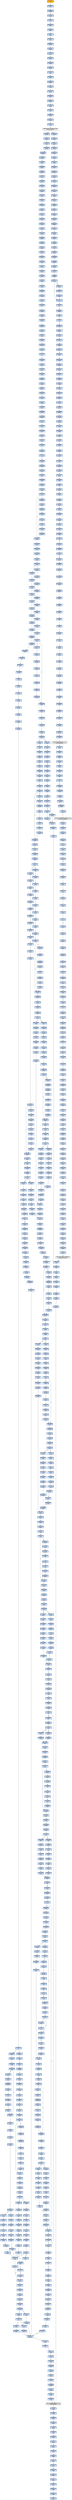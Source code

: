 strict digraph G {
	graph [bgcolor=transparent,
		name=G
	];
	node [color=lightsteelblue,
		fillcolor=lightsteelblue,
		shape=rectangle,
		style=filled
	];
	"0x00401000"	[color=lightgrey,
		fillcolor=orange,
		label="0x00401000
call"];
	"0x00401005"	[label="0x00401005
testl"];
	"0x00401000" -> "0x00401005"	[color="#000000"];
	"0x00401006"	[label="0x00401006
pushl"];
	"0x00401005" -> "0x00401006"	[color="#000000"];
	"0x0040100d"	[label="0x0040100d
movl"];
	"0x00401006" -> "0x0040100d"	[color="#000000"];
	"0x00401014"	[label="0x00401014
xorl"];
	"0x0040100d" -> "0x00401014"	[color="#000000"];
	"0x00401016"	[label="0x00401016
jmp"];
	"0x00401014" -> "0x00401016"	[color="#000000"];
	"0x0041706f"	[label="0x0041706f
movl"];
	"0x00401016" -> "0x0041706f"	[color="#000000"];
	"0x00417074"	[label="0x00417074
popl"];
	"0x0041706f" -> "0x00417074"	[color="#000000"];
	"0x0041707b"	[label="0x0041707b
addl"];
	"0x00417074" -> "0x0041707b"	[color="#000000"];
	"0x0041707e"	[label="0x0041707e
pushl"];
	"0x0041707b" -> "0x0041707e"	[color="#000000"];
	"0x0041707f"	[label="0x0041707f
pushl"];
	"0x0041707e" -> "0x0041707f"	[color="#000000"];
	"0x00417080"	[label="0x00417080
pushl"];
	"0x0041707f" -> "0x00417080"	[color="#000000"];
	"0x00417081"	[label="0x00417081
pushl"];
	"0x00417080" -> "0x00417081"	[color="#000000"];
	"0x00417082"	[label="0x00417082
pushl"];
	"0x00417081" -> "0x00417082"	[color="#000000"];
	"0x00417083"	[label="0x00417083
pushl"];
	"0x00417082" -> "0x00417083"	[color="#000000"];
	"0x00417084"	[label="0x00417084
leal"];
	"0x00417083" -> "0x00417084"	[color="#000000"];
	"0x0041708a"	[label="0x0041708a
movl"];
	"0x00417084" -> "0x0041708a"	[color="#000000"];
	"0x0041708d"	[label="0x0041708d
pushl"];
	"0x0041708a" -> "0x0041708d"	[color="#000000"];
	"0x0041708e"	[label="0x0041708e
movl"];
	"0x0041708d" -> "0x0041708e"	[color="#000000"];
	"0x00417090"	[label="0x00417090
pushl"];
	"0x0041708e" -> "0x00417090"	[color="#000000"];
	"0x00417092"	[label="0x00417092
pushl"];
	"0x00417090" -> "0x00417092"	[color="#000000"];
	"0x00417097"	[label="0x00417097
pushl"];
	"0x00417092" -> "0x00417097"	[color="#000000"];
	"0x0041709a"	[label="0x0041709a
pushl"];
	"0x00417097" -> "0x0041709a"	[color="#000000"];
	"0x0041709c"	[label="0x0041709c
movl"];
	"0x0041709a" -> "0x0041709c"	[color="#000000"];
	"0x0041709f"	[label="0x0041709f
addl"];
	"0x0041709c" -> "0x0041709f"	[color="#000000"];
	"0x004170a1"	[label="0x004170a1
movl"];
	"0x0041709f" -> "0x004170a1"	[color="#000000"];
	"0x004170a3"	[label="0x004170a3
call"];
	"0x004170a1" -> "0x004170a3"	[color="#000000"];
	VIRTUALALLOC_KERNEL32_DLL	[color=lightgrey,
		fillcolor=lightgrey,
		label="VIRTUALALLOC_KERNEL32_DLL
VIRTUALALLOC"];
	"0x004170a3" -> VIRTUALALLOC_KERNEL32_DLL	[color="#000000"];
	"0x004170a5"	[label="0x004170a5
popl"];
	VIRTUALALLOC_KERNEL32_DLL -> "0x004170a5"	[color="#000000"];
	"0x007c0851"	[label="0x007c0851
movl"];
	VIRTUALALLOC_KERNEL32_DLL -> "0x007c0851"	[color="#000000"];
	"0x004170a6"	[label="0x004170a6
movl"];
	"0x004170a5" -> "0x004170a6"	[color="#000000"];
	"0x004170a8"	[label="0x004170a8
pushl"];
	"0x004170a6" -> "0x004170a8"	[color="#000000"];
	"0x004170a9"	[label="0x004170a9
pushl"];
	"0x004170a8" -> "0x004170a9"	[color="#000000"];
	"0x004170aa"	[label="0x004170aa
movl"];
	"0x004170a9" -> "0x004170aa"	[color="#000000"];
	"0x004170ac"	[label="0x004170ac
movl"];
	"0x004170aa" -> "0x004170ac"	[color="#000000"];
	"0x004170af"	[label="0x004170af
addl"];
	"0x004170ac" -> "0x004170af"	[color="#000000"];
	"0x004170b1"	[label="0x004170b1
movl"];
	"0x004170af" -> "0x004170b1"	[color="#000000"];
	"0x004170b3"	[label="0x004170b3
movl"];
	"0x004170b1" -> "0x004170b3"	[color="#000000"];
	"0x004170b6"	[label="0x004170b6
movl"];
	"0x004170b3" -> "0x004170b6"	[color="#000000"];
	"0x004170b9"	[label="0x004170b9
addl"];
	"0x004170b6" -> "0x004170b9"	[color="#000000"];
	"0x004170bb"	[label="0x004170bb
movl"];
	"0x004170b9" -> "0x004170bb"	[color="#000000"];
	"0x004170bd"	[label="0x004170bd
movl"];
	"0x004170bb" -> "0x004170bd"	[color="#000000"];
	"0x004170c0"	[label="0x004170c0
addl"];
	"0x004170bd" -> "0x004170c0"	[color="#000000"];
	"0x004170c2"	[label="0x004170c2
movl"];
	"0x004170c0" -> "0x004170c2"	[color="#000000"];
	"0x004170c5"	[label="0x004170c5
addl"];
	"0x004170c2" -> "0x004170c5"	[color="#000000"];
	"0x004170c7"	[label="0x004170c7
leal"];
	"0x004170c5" -> "0x004170c7"	[color="#000000"];
	"0x004170ca"	[label="0x004170ca
pushl"];
	"0x004170c7" -> "0x004170ca"	[color="#000000"];
	"0x004170cb"	[label="0x004170cb
pushl"];
	"0x004170ca" -> "0x004170cb"	[color="#000000"];
	"0x004170cc"	[label="0x004170cc
pushl"];
	"0x004170cb" -> "0x004170cc"	[color="#000000"];
	"0x004170cd"	[label="0x004170cd
call"];
	"0x004170cc" -> "0x004170cd"	[color="#000000"];
	"0x00416f7c"	[label="0x00416f7c
pusha"];
	"0x004170cd" -> "0x00416f7c"	[color="#000000"];
	"0x00416f7d"	[label="0x00416f7d
movl"];
	"0x00416f7c" -> "0x00416f7d"	[color="#000000"];
	"0x00416f81"	[label="0x00416f81
movl"];
	"0x00416f7d" -> "0x00416f81"	[color="#000000"];
	"0x00416f85"	[label="0x00416f85
cld"];
	"0x00416f81" -> "0x00416f85"	[color="#000000"];
	"0x00416f86"	[label="0x00416f86
movb"];
	"0x00416f85" -> "0x00416f86"	[color="#000000"];
	"0x00416f88"	[label="0x00416f88
xorl"];
	"0x00416f86" -> "0x00416f88"	[color="#000000"];
	"0x00416f8a"	[label="0x00416f8a
movsb"];
	"0x00416f88" -> "0x00416f8a"	[color="#000000"];
	"0x00416f8b"	[label="0x00416f8b
movb"];
	"0x00416f8a" -> "0x00416f8b"	[color="#000000"];
	"0x00416f8d"	[label="0x00416f8d
call"];
	"0x00416f8b" -> "0x00416f8d"	[color="#000000"];
	"0x00416fff"	[label="0x00416fff
addb"];
	"0x00416f8d" -> "0x00416fff"	[color="#000000"];
	"0x00417001"	[label="0x00417001
jne"];
	"0x00416fff" -> "0x00417001"	[color="#000000"];
	"0x00417003"	[label="0x00417003
movb"];
	"0x00417001" -> "0x00417003"	[color="#000000",
		label=F];
	"0x00417008"	[label="0x00417008
ret"];
	"0x00417001" -> "0x00417008"	[color="#000000",
		label=T];
	"0x00417005"	[label="0x00417005
incl"];
	"0x00417003" -> "0x00417005"	[color="#000000"];
	"0x00417006"	[label="0x00417006
adcb"];
	"0x00417005" -> "0x00417006"	[color="#000000"];
	"0x00417006" -> "0x00417008"	[color="#000000"];
	"0x00416fa4"	[label="0x00416fa4
jae"];
	"0x00417008" -> "0x00416fa4"	[color="#000000"];
	"0x00416fc9"	[label="0x00416fc9
lodsb"];
	"0x00416fa4" -> "0x00416fc9"	[color="#000000",
		label=T];
	"0x00416fca"	[label="0x00416fca
shrl"];
	"0x00416fc9" -> "0x00416fca"	[color="#000000"];
	"0x00416fcc"	[label="0x00416fcc
je"];
	"0x00416fca" -> "0x00416fcc"	[color="#000000"];
	"0x0041701b"	[label="0x0041701b
subl"];
	"0x00416fcc" -> "0x0041701b"	[color="#000000",
		label=T];
	"0x0041701f"	[label="0x0041701f
movl"];
	"0x0041701b" -> "0x0041701f"	[color="#000000"];
	"0x00417023"	[label="0x00417023
popa"];
	"0x0041701f" -> "0x00417023"	[color="#000000"];
	"0x00417024"	[label="0x00417024
ret"];
	"0x00417023" -> "0x00417024"	[color="#000000"];
	"0x004170cf"	[label="0x004170cf
popl"];
	"0x00417024" -> "0x004170cf"	[color="#000000"];
	"0x004170d0"	[label="0x004170d0
popl"];
	"0x004170cf" -> "0x004170d0"	[color="#000000"];
	"0x004170d1"	[label="0x004170d1
addl"];
	"0x004170d0" -> "0x004170d1"	[color="#000000"];
	"0x004170d4"	[label="0x004170d4
movl"];
	"0x004170d1" -> "0x004170d4"	[color="#000000"];
	"0x004170d6"	[label="0x004170d6
pushl"];
	"0x004170d4" -> "0x004170d6"	[color="#000000"];
	"0x004170d7"	[label="0x004170d7
movl"];
	"0x004170d6" -> "0x004170d7"	[color="#000000"];
	"0x004170d9"	[label="0x004170d9
movl"];
	"0x004170d7" -> "0x004170d9"	[color="#000000"];
	"0x004170dc"	[label="0x004170dc
addl"];
	"0x004170d9" -> "0x004170dc"	[color="#000000"];
	"0x004170df"	[label="0x004170df
subl"];
	"0x004170dc" -> "0x004170df"	[color="#000000"];
	"0x004170e1"	[label="0x004170e1
movl"];
	"0x004170df" -> "0x004170e1"	[color="#000000"];
	"0x004170e4"	[label="0x004170e4
movl"];
	"0x004170e1" -> "0x004170e4"	[color="#000000"];
	"0x004170e7"	[label="0x004170e7
movl"];
	"0x004170e4" -> "0x004170e7"	[color="#000000"];
	"0x004170ea"	[label="0x004170ea
call"];
	"0x004170e7" -> "0x004170ea"	[color="#000000"];
	"0x007c099c"	[label="0x007c099c
pushl"];
	"0x004170ea" -> "0x007c099c"	[color="#000000"];
	"0x007c099d"	[label="0x007c099d
pushl"];
	"0x007c099c" -> "0x007c099d"	[color="#000000"];
	"0x007c099e"	[label="0x007c099e
pushl"];
	"0x007c099d" -> "0x007c099e"	[color="#000000"];
	"0x007c099f"	[label="0x007c099f
pushl"];
	"0x007c099e" -> "0x007c099f"	[color="#000000"];
	"0x007c09a0"	[label="0x007c09a0
call"];
	"0x007c099f" -> "0x007c09a0"	[color="#000000"];
	"0x007c09a5"	[label="0x007c09a5
popl"];
	"0x007c09a0" -> "0x007c09a5"	[color="#000000"];
	"0x007c09a6"	[label="0x007c09a6
subl"];
	"0x007c09a5" -> "0x007c09a6"	[color="#000000"];
	"0x007c09ac"	[label="0x007c09ac
leal"];
	"0x007c09a6" -> "0x007c09ac"	[color="#000000"];
	"0x007c09b2"	[label="0x007c09b2
movl"];
	"0x007c09ac" -> "0x007c09b2"	[color="#000000"];
	"0x007c09b5"	[label="0x007c09b5
addl"];
	"0x007c09b2" -> "0x007c09b5"	[color="#000000"];
	"0x007c09b8"	[label="0x007c09b8
subl"];
	"0x007c09b5" -> "0x007c09b8"	[color="#000000"];
	"0x007c09ba"	[label="0x007c09ba
cld"];
	"0x007c09b8" -> "0x007c09ba"	[color="#000000"];
	"0x007c09bb"	[label="0x007c09bb
movl"];
	"0x007c09ba" -> "0x007c09bb"	[color="#000000"];
	"0x007c09bd"	[label="0x007c09bd
movl"];
	"0x007c09bb" -> "0x007c09bd"	[color="#000000"];
	"0x007c09c0"	[label="0x007c09c0
movl"];
	"0x007c09bd" -> "0x007c09c0"	[color="#000000"];
	"0x007c09c3"	[label="0x007c09c3
addl"];
	"0x007c09c0" -> "0x007c09c3"	[color="#000000"];
	"0x007c09c5"	[label="0x007c09c5
leal"];
	"0x007c09c3" -> "0x007c09c5"	[color="#000000"];
	"0x007c09cb"	[label="0x007c09cb
lodsl"];
	"0x007c09c5" -> "0x007c09cb"	[color="#000000"];
	"0x007c09cc"	[label="0x007c09cc
stosl"];
	"0x007c09cb" -> "0x007c09cc"	[color="#000000"];
	"0x007c09cd"	[label="0x007c09cd
lodsl"];
	"0x007c09cc" -> "0x007c09cd"	[color="#000000"];
	"0x007c09ce"	[label="0x007c09ce
stosl"];
	"0x007c09cd" -> "0x007c09ce"	[color="#000000"];
	"0x007c09cf"	[label="0x007c09cf
lodsl"];
	"0x007c09ce" -> "0x007c09cf"	[color="#000000"];
	"0x007c09d0"	[label="0x007c09d0
stosl"];
	"0x007c09cf" -> "0x007c09d0"	[color="#000000"];
	"0x007c09d1"	[label="0x007c09d1
lodsl"];
	"0x007c09d0" -> "0x007c09d1"	[color="#000000"];
	"0x007c09d2"	[label="0x007c09d2
stosl"];
	"0x007c09d1" -> "0x007c09d2"	[color="#000000"];
	"0x007c09d3"	[label="0x007c09d3
nop"];
	"0x007c09d2" -> "0x007c09d3"	[color="#000000"];
	"0x007c09d4"	[label="0x007c09d4
cmpl"];
	"0x007c09d3" -> "0x007c09d4"	[color="#000000"];
	"0x007c09d8"	[label="0x007c09d8
je"];
	"0x007c09d4" -> "0x007c09d8"	[color="#000000"];
	"0x007c09da"	[label="0x007c09da
movl"];
	"0x007c09d8" -> "0x007c09da"	[color="#000000",
		label=F];
	"0x007c09dd"	[label="0x007c09dd
testl"];
	"0x007c09da" -> "0x007c09dd"	[color="#000000"];
	"0x007c09df"	[label="0x007c09df
je"];
	"0x007c09dd" -> "0x007c09df"	[color="#000000"];
	"0x007c09e1"	[label="0x007c09e1
movl"];
	"0x007c09df" -> "0x007c09e1"	[color="#000000",
		label=F];
	"0x007c09e6"	[label="0x007c09e6
addl"];
	"0x007c09e1" -> "0x007c09e6"	[color="#000000"];
	"0x007c09e8"	[label="0x007c09e8
movl"];
	"0x007c09e6" -> "0x007c09e8"	[color="#000000"];
	"0x007c09eb"	[label="0x007c09eb
addl"];
	"0x007c09e8" -> "0x007c09eb"	[color="#000000"];
	"0x007c09ed"	[label="0x007c09ed
repz"];
	"0x007c09eb" -> "0x007c09ed"	[color="#000000"];
	"0x007c09ef"	[label="0x007c09ef
movl"];
	"0x007c09ed" -> "0x007c09ef"	[color="#000000"];
	"0x007c09f1"	[label="0x007c09f1
leal"];
	"0x007c09ef" -> "0x007c09f1"	[color="#000000"];
	"0x007c09f7"	[label="0x007c09f7
addl"];
	"0x007c09f1" -> "0x007c09f7"	[color="#000000"];
	"0x007c09f9"	[label="0x007c09f9
addl"];
	"0x007c09f7" -> "0x007c09f9"	[color="#000000"];
	"0x007c09fc"	[label="0x007c09fc
addl"];
	"0x007c09f9" -> "0x007c09fc"	[color="#000000"];
	"0x007c09ff"	[label="0x007c09ff
leal"];
	"0x007c09fc" -> "0x007c09ff"	[color="#000000"];
	"0x007c0a05"	[label="0x007c0a05
pushl"];
	"0x007c09ff" -> "0x007c0a05"	[color="#000000"];
	"0x007c0a06"	[label="0x007c0a06
call"];
	"0x007c0a05" -> "0x007c0a06"	[color="#000000"];
	"0x007c0b51"	[label="0x007c0b51
pushl"];
	"0x007c0a06" -> "0x007c0b51"	[color="#000000"];
	"0x007c0b52"	[label="0x007c0b52
movl"];
	"0x007c0b51" -> "0x007c0b52"	[color="#000000"];
	"0x007c0b54"	[label="0x007c0b54
addl"];
	"0x007c0b52" -> "0x007c0b54"	[color="#000000"];
	"0x007c0b57"	[label="0x007c0b57
pushl"];
	"0x007c0b54" -> "0x007c0b57"	[color="#000000"];
	"0x007c0b58"	[label="0x007c0b58
pushl"];
	"0x007c0b57" -> "0x007c0b58"	[color="#000000"];
	"0x007c0b59"	[label="0x007c0b59
pushl"];
	"0x007c0b58" -> "0x007c0b59"	[color="#000000"];
	"0x007c0b5a"	[label="0x007c0b5a
call"];
	"0x007c0b59" -> "0x007c0b5a"	[color="#000000"];
	"0x007c0b5f"	[label="0x007c0b5f
popl"];
	"0x007c0b5a" -> "0x007c0b5f"	[color="#000000"];
	"0x007c0b60"	[label="0x007c0b60
subl"];
	"0x007c0b5f" -> "0x007c0b60"	[color="#000000"];
	"0x007c0b66"	[label="0x007c0b66
movl"];
	"0x007c0b60" -> "0x007c0b66"	[color="#000000"];
	"0x007c0b69"	[label="0x007c0b69
movl"];
	"0x007c0b66" -> "0x007c0b69"	[color="#000000"];
	"0x007c0b6b"	[label="0x007c0b6b
addl"];
	"0x007c0b69" -> "0x007c0b6b"	[color="#000000"];
	"0x007c0b6d"	[label="0x007c0b6d
pushl"];
	"0x007c0b6b" -> "0x007c0b6d"	[color="#000000"];
	"0x007c0b6e"	[label="0x007c0b6e
call"];
	"0x007c0b6d" -> "0x007c0b6e"	[color="#000000"];
	LOADLIBRARYA_KERNEL32_DLL	[color=lightgrey,
		fillcolor=lightgrey,
		label="LOADLIBRARYA_KERNEL32_DLL
LOADLIBRARYA"];
	"0x007c0b6e" -> LOADLIBRARYA_KERNEL32_DLL	[color="#000000"];
	"0x007c0b74"	[label="0x007c0b74
movl"];
	LOADLIBRARYA_KERNEL32_DLL -> "0x007c0b74"	[color="#000000"];
	"0x007c0b77"	[label="0x007c0b77
movl"];
	"0x007c0b74" -> "0x007c0b77"	[color="#000000"];
	"0x007c0b7a"	[label="0x007c0b7a
movl"];
	"0x007c0b77" -> "0x007c0b7a"	[color="#000000"];
	"0x007c0b7d"	[label="0x007c0b7d
addl"];
	"0x007c0b7a" -> "0x007c0b7d"	[color="#000000"];
	"0x007c0b7f"	[label="0x007c0b7f
addl"];
	"0x007c0b7d" -> "0x007c0b7f"	[color="#000000"];
	"0x007c0b81"	[label="0x007c0b81
xorl"];
	"0x007c0b7f" -> "0x007c0b81"	[color="#000000"];
	"0x007c0b83"	[label="0x007c0b83
addl"];
	"0x007c0b81" -> "0x007c0b83"	[color="#000000"];
	"0x007c0b85"	[label="0x007c0b85
je"];
	"0x007c0b83" -> "0x007c0b85"	[color="#000000"];
	"0x007c0b87"	[label="0x007c0b87
pushl"];
	"0x007c0b85" -> "0x007c0b87"	[color="#000000",
		label=F];
	"0x007c0b88"	[label="0x007c0b88
movl"];
	"0x007c0b87" -> "0x007c0b88"	[color="#000000"];
	"0x007c0b8a"	[label="0x007c0b8a
addl"];
	"0x007c0b88" -> "0x007c0b8a"	[color="#000000"];
	"0x007c0b8c"	[label="0x007c0b8c
pushl"];
	"0x007c0b8a" -> "0x007c0b8c"	[color="#000000"];
	"0x007c0b8d"	[label="0x007c0b8d
pushl"];
	"0x007c0b8c" -> "0x007c0b8d"	[color="#000000"];
	"0x007c0b90"	[label="0x007c0b90
call"];
	"0x007c0b8d" -> "0x007c0b90"	[color="#000000"];
	GETPROCADDRESS_KERNEL32_DLL	[color=lightgrey,
		fillcolor=lightgrey,
		label="GETPROCADDRESS_KERNEL32_DLL
GETPROCADDRESS"];
	"0x007c0b90" -> GETPROCADDRESS_KERNEL32_DLL	[color="#000000"];
	"0x007c1313"	[label="0x007c1313
popl"];
	GETPROCADDRESS_KERNEL32_DLL -> "0x007c1313"	[color="#000000"];
	"0x007c0853"	[label="0x007c0853
movl"];
	"0x007c0851" -> "0x007c0853"	[color="#000000"];
	"0x007c0856"	[label="0x007c0856
leal"];
	"0x007c0853" -> "0x007c0856"	[color="#000000"];
	"0x007c0859"	[label="0x007c0859
pushl"];
	"0x007c0856" -> "0x007c0859"	[color="#000000"];
	"0x007c085a"	[label="0x007c085a
pushl"];
	"0x007c0859" -> "0x007c085a"	[color="#000000"];
	"0x007c085b"	[label="0x007c085b
pushl"];
	"0x007c085a" -> "0x007c085b"	[color="#000000"];
	"0x007c085e"	[label="0x007c085e
addl"];
	"0x007c085b" -> "0x007c085e"	[color="#000000"];
	"0x007c0861"	[label="0x007c0861
pushl"];
	"0x007c085e" -> "0x007c0861"	[color="#000000"];
	"0x007c0862"	[label="0x007c0862
pushl"];
	"0x007c0861" -> "0x007c0862"	[color="#000000"];
	"0x007c0863"	[label="0x007c0863
leal"];
	"0x007c0862" -> "0x007c0863"	[color="#000000"];
	"0x007c0866"	[label="0x007c0866
pushl"];
	"0x007c0863" -> "0x007c0866"	[color="#000000"];
	"0x007c0867"	[label="0x007c0867
call"];
	"0x007c0866" -> "0x007c0867"	[color="#000000"];
	"0x007c000d"	[label="0x007c000d
pushl"];
	"0x007c0867" -> "0x007c000d"	[color="#000000"];
	"0x007c000e"	[label="0x007c000e
movl"];
	"0x007c000d" -> "0x007c000e"	[color="#000000"];
	"0x007c0010"	[label="0x007c0010
subl"];
	"0x007c000e" -> "0x007c0010"	[color="#000000"];
	"0x007c0013"	[label="0x007c0013
movl"];
	"0x007c0010" -> "0x007c0013"	[color="#000000"];
	"0x007c0016"	[label="0x007c0016
movl"];
	"0x007c0013" -> "0x007c0016"	[color="#000000"];
	"0x007c0019"	[label="0x007c0019
andl"];
	"0x007c0016" -> "0x007c0019"	[color="#000000"];
	"0x007c001d"	[label="0x007c001d
andl"];
	"0x007c0019" -> "0x007c001d"	[color="#000000"];
	"0x007c0021"	[label="0x007c0021
xorl"];
	"0x007c001d" -> "0x007c0021"	[color="#000000"];
	"0x007c0023"	[label="0x007c0023
incl"];
	"0x007c0021" -> "0x007c0023"	[color="#000000"];
	"0x007c0024"	[label="0x007c0024
pushl"];
	"0x007c0023" -> "0x007c0024"	[color="#000000"];
	"0x007c0025"	[label="0x007c0025
pushl"];
	"0x007c0024" -> "0x007c0025"	[color="#000000"];
	"0x007c0026"	[label="0x007c0026
movl"];
	"0x007c0025" -> "0x007c0026"	[color="#000000"];
	"0x007c0029"	[label="0x007c0029
pushl"];
	"0x007c0026" -> "0x007c0029"	[color="#000000"];
	"0x007c002a"	[label="0x007c002a
movl"];
	"0x007c0029" -> "0x007c002a"	[color="#000000"];
	"0x007c002c"	[label="0x007c002c
shll"];
	"0x007c002a" -> "0x007c002c"	[color="#000000"];
	"0x007c002e"	[label="0x007c002e
movl"];
	"0x007c002c" -> "0x007c002e"	[color="#000000"];
	"0x007c0031"	[label="0x007c0031
movl"];
	"0x007c002e" -> "0x007c0031"	[color="#000000"];
	"0x007c0033"	[label="0x007c0033
movl"];
	"0x007c0031" -> "0x007c0033"	[color="#000000"];
	"0x007c0035"	[label="0x007c0035
shll"];
	"0x007c0033" -> "0x007c0035"	[color="#000000"];
	"0x007c0037"	[label="0x007c0037
movl"];
	"0x007c0035" -> "0x007c0037"	[color="#000000"];
	"0x007c003a"	[label="0x007c003a
addl"];
	"0x007c0037" -> "0x007c003a"	[color="#000000"];
	"0x007c003c"	[label="0x007c003c
movl"];
	"0x007c003a" -> "0x007c003c"	[color="#000000"];
	"0x007c0041"	[label="0x007c0041
shll"];
	"0x007c003c" -> "0x007c0041"	[color="#000000"];
	"0x007c0043"	[label="0x007c0043
decl"];
	"0x007c0041" -> "0x007c0043"	[color="#000000"];
	"0x007c0044"	[label="0x007c0044
decl"];
	"0x007c0043" -> "0x007c0044"	[color="#000000"];
	"0x007c0045"	[label="0x007c0045
movl"];
	"0x007c0044" -> "0x007c0045"	[color="#000000"];
	"0x007c0048"	[label="0x007c0048
addl"];
	"0x007c0045" -> "0x007c0048"	[color="#000000"];
	"0x007c004d"	[label="0x007c004d
movb"];
	"0x007c0048" -> "0x007c004d"	[color="#000000"];
	"0x007c0051"	[label="0x007c0051
movl"];
	"0x007c004d" -> "0x007c0051"	[color="#000000"];
	"0x007c0054"	[label="0x007c0054
movl"];
	"0x007c0051" -> "0x007c0054"	[color="#000000"];
	"0x007c0057"	[label="0x007c0057
movl"];
	"0x007c0054" -> "0x007c0057"	[color="#000000"];
	"0x007c005a"	[label="0x007c005a
movl"];
	"0x007c0057" -> "0x007c005a"	[color="#000000"];
	"0x007c005d"	[label="0x007c005d
movl"];
	"0x007c005a" -> "0x007c005d"	[color="#000000"];
	"0x007c0060"	[label="0x007c0060
movl"];
	"0x007c005d" -> "0x007c0060"	[color="#000000"];
	"0x007c0063"	[label="0x007c0063
je"];
	"0x007c0060" -> "0x007c0063"	[color="#000000"];
	"0x007c0065"	[label="0x007c0065
movl"];
	"0x007c0063" -> "0x007c0065"	[color="#000000",
		label=F];
	"0x007c0067"	[label="0x007c0067
movl"];
	"0x007c0065" -> "0x007c0067"	[color="#000000"];
	"0x007c006c"	[label="0x007c006c
movl"];
	"0x007c0067" -> "0x007c006c"	[color="#000000"];
	"0x007c006e"	[label="0x007c006e
repz"];
	"0x007c006c" -> "0x007c006e"	[color="#000000"];
	"0x007c0070"	[label="0x007c0070
movl"];
	"0x007c006e" -> "0x007c0070"	[color="#000000"];
	"0x007c0073"	[label="0x007c0073
andl"];
	"0x007c0070" -> "0x007c0073"	[color="#000000"];
	"0x007c0077"	[label="0x007c0077
pushl"];
	"0x007c0073" -> "0x007c0077"	[color="#000000"];
	"0x007c0079"	[label="0x007c0079
movl"];
	"0x007c0077" -> "0x007c0079"	[color="#000000"];
	"0x007c007c"	[label="0x007c007c
orl"];
	"0x007c0079" -> "0x007c007c"	[color="#000000"];
	"0x007c007f"	[label="0x007c007f
popl"];
	"0x007c007c" -> "0x007c007f"	[color="#000000"];
	"0x007c0080"	[label="0x007c0080
movl"];
	"0x007c007f" -> "0x007c0080"	[color="#000000"];
	"0x007c0083"	[label="0x007c0083
movl"];
	"0x007c0080" -> "0x007c0083"	[color="#000000"];
	"0x007c0086"	[label="0x007c0086
movzbl"];
	"0x007c0083" -> "0x007c0086"	[color="#000000"];
	"0x007c0089"	[label="0x007c0089
shll"];
	"0x007c0086" -> "0x007c0089"	[color="#000000"];
	"0x007c008c"	[label="0x007c008c
orl"];
	"0x007c0089" -> "0x007c008c"	[color="#000000"];
	"0x007c008e"	[label="0x007c008e
incl"];
	"0x007c008c" -> "0x007c008e"	[color="#000000"];
	"0x007c0091"	[label="0x007c0091
decl"];
	"0x007c008e" -> "0x007c0091"	[color="#000000"];
	"0x007c0092"	[label="0x007c0092
movl"];
	"0x007c0091" -> "0x007c0092"	[color="#000000"];
	"0x007c0095"	[label="0x007c0095
jne"];
	"0x007c0092" -> "0x007c0095"	[color="#000000"];
	"0x007c0097"	[label="0x007c0097
cmpl"];
	"0x007c0095" -> "0x007c0097"	[color="#000000",
		label=F];
	"0x007c009a"	[label="0x007c009a
ja"];
	"0x007c0097" -> "0x007c009a"	[color="#000000"];
	"0x007c00a8"	[label="0x007c00a8
andl"];
	"0x007c009a" -> "0x007c00a8"	[color="#000000",
		label=T];
	"0x007c00ab"	[label="0x007c00ab
movl"];
	"0x007c00a8" -> "0x007c00ab"	[color="#000000"];
	"0x007c00ae"	[label="0x007c00ae
movl"];
	"0x007c00ab" -> "0x007c00ae"	[color="#000000"];
	"0x007c00b1"	[label="0x007c00b1
shll"];
	"0x007c00ae" -> "0x007c00b1"	[color="#000000"];
	"0x007c00b4"	[label="0x007c00b4
addl"];
	"0x007c00b1" -> "0x007c00b4"	[color="#000000"];
	"0x007c00b6"	[label="0x007c00b6
leal"];
	"0x007c00b4" -> "0x007c00b6"	[color="#000000"];
	"0x007c00b9"	[label="0x007c00b9
cmpl"];
	"0x007c00b6" -> "0x007c00b9"	[color="#000000"];
	"0x007c00be"	[label="0x007c00be
jae"];
	"0x007c00b9" -> "0x007c00be"	[color="#000000"];
	"0x007c00d7"	[label="0x007c00d7
movl"];
	"0x007c00be" -> "0x007c00d7"	[color="#000000",
		label=T];
	"0x007c00c0"	[label="0x007c00c0
movl"];
	"0x007c00be" -> "0x007c00c0"	[color="#000000",
		label=F];
	"0x007c00d9"	[label="0x007c00d9
movl"];
	"0x007c00d7" -> "0x007c00d9"	[color="#000000"];
	"0x007c00db"	[label="0x007c00db
shrl"];
	"0x007c00d9" -> "0x007c00db"	[color="#000000"];
	"0x007c00de"	[label="0x007c00de
imull"];
	"0x007c00db" -> "0x007c00de"	[color="#000000"];
	"0x007c00e1"	[label="0x007c00e1
cmpl"];
	"0x007c00de" -> "0x007c00e1"	[color="#000000"];
	"0x007c00e4"	[label="0x007c00e4
jae"];
	"0x007c00e1" -> "0x007c00e4"	[color="#000000"];
	"0x007c00ea"	[label="0x007c00ea
movl"];
	"0x007c00e4" -> "0x007c00ea"	[color="#000000",
		label=F];
	"0x007c0269"	[label="0x007c0269
subl"];
	"0x007c00e4" -> "0x007c0269"	[color="#000000",
		label=T];
	"0x007c00ec"	[label="0x007c00ec
movl"];
	"0x007c00ea" -> "0x007c00ec"	[color="#000000"];
	"0x007c00f1"	[label="0x007c00f1
subl"];
	"0x007c00ec" -> "0x007c00f1"	[color="#000000"];
	"0x007c00f3"	[label="0x007c00f3
shrl"];
	"0x007c00f1" -> "0x007c00f3"	[color="#000000"];
	"0x007c00f6"	[label="0x007c00f6
addl"];
	"0x007c00f3" -> "0x007c00f6"	[color="#000000"];
	"0x007c00f8"	[label="0x007c00f8
movl"];
	"0x007c00f6" -> "0x007c00f8"	[color="#000000"];
	"0x007c00fa"	[label="0x007c00fa
movzbl"];
	"0x007c00f8" -> "0x007c00fa"	[color="#000000"];
	"0x007c00fe"	[label="0x007c00fe
movl"];
	"0x007c00fa" -> "0x007c00fe"	[color="#000000"];
	"0x007c0101"	[label="0x007c0101
andl"];
	"0x007c00fe" -> "0x007c0101"	[color="#000000"];
	"0x007c0104"	[label="0x007c0104
pushl"];
	"0x007c0101" -> "0x007c0104"	[color="#000000"];
	"0x007c0106"	[label="0x007c0106
popl"];
	"0x007c0104" -> "0x007c0106"	[color="#000000"];
	"0x007c0107"	[label="0x007c0107
subb"];
	"0x007c0106" -> "0x007c0107"	[color="#000000"];
	"0x007c010a"	[label="0x007c010a
xorl"];
	"0x007c0107" -> "0x007c010a"	[color="#000000"];
	"0x007c010c"	[label="0x007c010c
shrl"];
	"0x007c010a" -> "0x007c010c"	[color="#000000"];
	"0x007c010e"	[label="0x007c010e
movl"];
	"0x007c010c" -> "0x007c010e"	[color="#000000"];
	"0x007c0111"	[label="0x007c0111
shll"];
	"0x007c010e" -> "0x007c0111"	[color="#000000"];
	"0x007c0113"	[label="0x007c0113
movl"];
	"0x007c0111" -> "0x007c0113"	[color="#000000"];
	"0x007c0116"	[label="0x007c0116
incl"];
	"0x007c0113" -> "0x007c0116"	[color="#000000"];
	"0x007c0117"	[label="0x007c0117
addl"];
	"0x007c0116" -> "0x007c0117"	[color="#000000"];
	"0x007c0119"	[label="0x007c0119
imull"];
	"0x007c0117" -> "0x007c0119"	[color="#000000"];
	"0x007c011f"	[label="0x007c011f
cmpl"];
	"0x007c0119" -> "0x007c011f"	[color="#000000"];
	"0x007c0123"	[label="0x007c0123
leal"];
	"0x007c011f" -> "0x007c0123"	[color="#000000"];
	"0x007c012a"	[label="0x007c012a
movl"];
	"0x007c0123" -> "0x007c012a"	[color="#000000"];
	"0x007c012d"	[label="0x007c012d
jl"];
	"0x007c012a" -> "0x007c012d"	[color="#000000"];
	"0x007c01d2"	[label="0x007c01d2
movl"];
	"0x007c012d" -> "0x007c01d2"	[color="#000000",
		label=T];
	"0x007c0133"	[label="0x007c0133
movl"];
	"0x007c012d" -> "0x007c0133"	[color="#000000",
		label=F];
	"0x007c01d5"	[label="0x007c01d5
leal"];
	"0x007c01d2" -> "0x007c01d5"	[color="#000000"];
	"0x007c01d8"	[label="0x007c01d8
cmpl"];
	"0x007c01d5" -> "0x007c01d8"	[color="#000000"];
	"0x007c01dd"	[label="0x007c01dd
jae"];
	"0x007c01d8" -> "0x007c01dd"	[color="#000000"];
	"0x007c01f6"	[label="0x007c01f6
movl"];
	"0x007c01dd" -> "0x007c01f6"	[color="#000000",
		label=T];
	"0x007c01df"	[label="0x007c01df
movl"];
	"0x007c01dd" -> "0x007c01df"	[color="#000000",
		label=F];
	"0x007c01f8"	[label="0x007c01f8
movl"];
	"0x007c01f6" -> "0x007c01f8"	[color="#000000"];
	"0x007c01fa"	[label="0x007c01fa
shrl"];
	"0x007c01f8" -> "0x007c01fa"	[color="#000000"];
	"0x007c01fd"	[label="0x007c01fd
imull"];
	"0x007c01fa" -> "0x007c01fd"	[color="#000000"];
	"0x007c0200"	[label="0x007c0200
cmpl"];
	"0x007c01fd" -> "0x007c0200"	[color="#000000"];
	"0x007c0203"	[label="0x007c0203
jae"];
	"0x007c0200" -> "0x007c0203"	[color="#000000"];
	"0x007c0219"	[label="0x007c0219
subl"];
	"0x007c0203" -> "0x007c0219"	[color="#000000",
		label=T];
	"0x007c0205"	[label="0x007c0205
movl"];
	"0x007c0203" -> "0x007c0205"	[color="#000000",
		label=F];
	"0x007c021c"	[label="0x007c021c
subl"];
	"0x007c0219" -> "0x007c021c"	[color="#000000"];
	"0x007c021e"	[label="0x007c021e
movl"];
	"0x007c021c" -> "0x007c021e"	[color="#000000"];
	"0x007c0220"	[label="0x007c0220
shrl"];
	"0x007c021e" -> "0x007c0220"	[color="#000000"];
	"0x007c0223"	[label="0x007c0223
subl"];
	"0x007c0220" -> "0x007c0223"	[color="#000000"];
	"0x007c0225"	[label="0x007c0225
movl"];
	"0x007c0223" -> "0x007c0225"	[color="#000000"];
	"0x007c0227"	[label="0x007c0227
leal"];
	"0x007c0225" -> "0x007c0227"	[color="#000000"];
	"0x007c022b"	[label="0x007c022b
cmpl"];
	"0x007c0227" -> "0x007c022b"	[color="#000000"];
	"0x007c0231"	[label="0x007c0231
jl"];
	"0x007c022b" -> "0x007c0231"	[color="#000000"];
	"0x007c0233"	[label="0x007c0233
movl"];
	"0x007c0231" -> "0x007c0233"	[color="#000000",
		label=F];
	"0x007c0207"	[label="0x007c0207
movl"];
	"0x007c0205" -> "0x007c0207"	[color="#000000"];
	"0x007c020c"	[label="0x007c020c
subl"];
	"0x007c0207" -> "0x007c020c"	[color="#000000"];
	"0x007c020e"	[label="0x007c020e
shrl"];
	"0x007c020c" -> "0x007c020e"	[color="#000000"];
	"0x007c0211"	[label="0x007c0211
addl"];
	"0x007c020e" -> "0x007c0211"	[color="#000000"];
	"0x007c0213"	[label="0x007c0213
movl"];
	"0x007c0211" -> "0x007c0213"	[color="#000000"];
	"0x007c0215"	[label="0x007c0215
addl"];
	"0x007c0213" -> "0x007c0215"	[color="#000000"];
	"0x007c0217"	[label="0x007c0217
jmp"];
	"0x007c0215" -> "0x007c0217"	[color="#000000"];
	"0x007c0217" -> "0x007c022b"	[color="#000000"];
	"0x007c0236"	[label="0x007c0236
movl"];
	"0x007c0233" -> "0x007c0236"	[color="#000000"];
	"0x007c0239"	[label="0x007c0239
incl"];
	"0x007c0236" -> "0x007c0239"	[color="#000000"];
	"0x007c023c"	[label="0x007c023c
cmpl"];
	"0x007c0239" -> "0x007c023c"	[color="#000000"];
	"0x007c0240"	[label="0x007c0240
movb"];
	"0x007c023c" -> "0x007c0240"	[color="#000000"];
	"0x007c0243"	[label="0x007c0243
movb"];
	"0x007c0240" -> "0x007c0243"	[color="#000000"];
	"0x007c0246"	[label="0x007c0246
jnl"];
	"0x007c0243" -> "0x007c0246"	[color="#000000"];
	"0x007c0248"	[label="0x007c0248
andl"];
	"0x007c0246" -> "0x007c0248"	[color="#000000",
		label=F];
	"0x007c0251"	[label="0x007c0251
cmpl"];
	"0x007c0246" -> "0x007c0251"	[color="#000000",
		label=T];
	"0x007c024c"	[label="0x007c024c
jmp"];
	"0x007c0248" -> "0x007c024c"	[color="#000000"];
	"0x007c07eb"	[label="0x007c07eb
movl"];
	"0x007c024c" -> "0x007c07eb"	[color="#000000"];
	"0x007c07ee"	[label="0x007c07ee
cmpl"];
	"0x007c07eb" -> "0x007c07ee"	[color="#000000"];
	"0x007c07f1"	[label="0x007c07f1
jb"];
	"0x007c07ee" -> "0x007c07f1"	[color="#000000"];
	"0x007c07f7"	[label="0x007c07f7
jmp"];
	"0x007c07f1" -> "0x007c07f7"	[color="#000000",
		label=F];
	"0x007c00c3"	[label="0x007c00c3
movl"];
	"0x007c00c0" -> "0x007c00c3"	[color="#000000"];
	"0x007c00c6"	[label="0x007c00c6
movzbl"];
	"0x007c00c3" -> "0x007c00c6"	[color="#000000"];
	"0x007c00c9"	[label="0x007c00c9
shll"];
	"0x007c00c6" -> "0x007c00c9"	[color="#000000"];
	"0x007c00cc"	[label="0x007c00cc
orl"];
	"0x007c00c9" -> "0x007c00cc"	[color="#000000"];
	"0x007c00ce"	[label="0x007c00ce
shll"];
	"0x007c00cc" -> "0x007c00ce"	[color="#000000"];
	"0x007c00d1"	[label="0x007c00d1
incl"];
	"0x007c00ce" -> "0x007c00d1"	[color="#000000"];
	"0x007c00d4"	[label="0x007c00d4
movl"];
	"0x007c00d1" -> "0x007c00d4"	[color="#000000"];
	"0x007c00d4" -> "0x007c00d7"	[color="#000000"];
	"0x007c01e2"	[label="0x007c01e2
movl"];
	"0x007c01df" -> "0x007c01e2"	[color="#000000"];
	"0x007c01e5"	[label="0x007c01e5
movzbl"];
	"0x007c01e2" -> "0x007c01e5"	[color="#000000"];
	"0x007c01e8"	[label="0x007c01e8
shll"];
	"0x007c01e5" -> "0x007c01e8"	[color="#000000"];
	"0x007c01eb"	[label="0x007c01eb
orl"];
	"0x007c01e8" -> "0x007c01eb"	[color="#000000"];
	"0x007c01ed"	[label="0x007c01ed
shll"];
	"0x007c01eb" -> "0x007c01ed"	[color="#000000"];
	"0x007c01f0"	[label="0x007c01f0
incl"];
	"0x007c01ed" -> "0x007c01f0"	[color="#000000"];
	"0x007c01f3"	[label="0x007c01f3
movl"];
	"0x007c01f0" -> "0x007c01f3"	[color="#000000"];
	"0x007c01f3" -> "0x007c01f6"	[color="#000000"];
	"0x007c026c"	[label="0x007c026c
movl"];
	"0x007c0269" -> "0x007c026c"	[color="#000000"];
	"0x007c026e"	[label="0x007c026e
shrl"];
	"0x007c026c" -> "0x007c026e"	[color="#000000"];
	"0x007c0271"	[label="0x007c0271
subl"];
	"0x007c026e" -> "0x007c0271"	[color="#000000"];
	"0x007c0273"	[label="0x007c0273
movl"];
	"0x007c0271" -> "0x007c0273"	[color="#000000"];
	"0x007c0276"	[label="0x007c0276
subl"];
	"0x007c0273" -> "0x007c0276"	[color="#000000"];
	"0x007c0278"	[label="0x007c0278
movl"];
	"0x007c0276" -> "0x007c0278"	[color="#000000"];
	"0x007c027a"	[label="0x007c027a
movl"];
	"0x007c0278" -> "0x007c027a"	[color="#000000"];
	"0x007c027d"	[label="0x007c027d
leal"];
	"0x007c027a" -> "0x007c027d"	[color="#000000"];
	"0x007c0284"	[label="0x007c0284
cmpl"];
	"0x007c027d" -> "0x007c0284"	[color="#000000"];
	"0x007c0289"	[label="0x007c0289
jae"];
	"0x007c0284" -> "0x007c0289"	[color="#000000"];
	"0x007c02a2"	[label="0x007c02a2
movl"];
	"0x007c0289" -> "0x007c02a2"	[color="#000000",
		label=T];
	"0x007c028b"	[label="0x007c028b
movl"];
	"0x007c0289" -> "0x007c028b"	[color="#000000",
		label=F];
	"0x007c02a4"	[label="0x007c02a4
movl"];
	"0x007c02a2" -> "0x007c02a4"	[color="#000000"];
	"0x007c02a6"	[label="0x007c02a6
shrl"];
	"0x007c02a4" -> "0x007c02a6"	[color="#000000"];
	"0x007c02a9"	[label="0x007c02a9
imull"];
	"0x007c02a6" -> "0x007c02a9"	[color="#000000"];
	"0x007c02ac"	[label="0x007c02ac
cmpl"];
	"0x007c02a9" -> "0x007c02ac"	[color="#000000"];
	"0x007c02af"	[label="0x007c02af
jae"];
	"0x007c02ac" -> "0x007c02af"	[color="#000000"];
	"0x007c02f4"	[label="0x007c02f4
subl"];
	"0x007c02af" -> "0x007c02f4"	[color="#000000",
		label=T];
	"0x007c02b1"	[label="0x007c02b1
movl"];
	"0x007c02af" -> "0x007c02b1"	[color="#000000",
		label=F];
	"0x007c02f7"	[label="0x007c02f7
subl"];
	"0x007c02f4" -> "0x007c02f7"	[color="#000000"];
	"0x007c02f9"	[label="0x007c02f9
movl"];
	"0x007c02f7" -> "0x007c02f9"	[color="#000000"];
	"0x007c02fb"	[label="0x007c02fb
shrl"];
	"0x007c02f9" -> "0x007c02fb"	[color="#000000"];
	"0x007c02fe"	[label="0x007c02fe
subl"];
	"0x007c02fb" -> "0x007c02fe"	[color="#000000"];
	"0x007c0300"	[label="0x007c0300
movl"];
	"0x007c02fe" -> "0x007c0300"	[color="#000000"];
	"0x007c0302"	[label="0x007c0302
movl"];
	"0x007c0300" -> "0x007c0302"	[color="#000000"];
	"0x007c0305"	[label="0x007c0305
movl"];
	"0x007c0302" -> "0x007c0305"	[color="#000000"];
	"0x007c0308"	[label="0x007c0308
leal"];
	"0x007c0305" -> "0x007c0308"	[color="#000000"];
	"0x007c030f"	[label="0x007c030f
cmpl"];
	"0x007c0308" -> "0x007c030f"	[color="#000000"];
	"0x007c0314"	[label="0x007c0314
jae"];
	"0x007c030f" -> "0x007c0314"	[color="#000000"];
	"0x007c032d"	[label="0x007c032d
movl"];
	"0x007c0314" -> "0x007c032d"	[color="#000000",
		label=T];
	"0x007c0316"	[label="0x007c0316
movl"];
	"0x007c0314" -> "0x007c0316"	[color="#000000",
		label=F];
	"0x007c032f"	[label="0x007c032f
movl"];
	"0x007c032d" -> "0x007c032f"	[color="#000000"];
	"0x007c0331"	[label="0x007c0331
shrl"];
	"0x007c032f" -> "0x007c0331"	[color="#000000"];
	"0x007c0334"	[label="0x007c0334
imull"];
	"0x007c0331" -> "0x007c0334"	[color="#000000"];
	"0x007c0337"	[label="0x007c0337
cmpl"];
	"0x007c0334" -> "0x007c0337"	[color="#000000"];
	"0x007c033a"	[label="0x007c033a
jae"];
	"0x007c0337" -> "0x007c033a"	[color="#000000"];
	"0x007c0340"	[label="0x007c0340
movl"];
	"0x007c033a" -> "0x007c0340"	[color="#000000",
		label=F];
	"0x007c03eb"	[label="0x007c03eb
subl"];
	"0x007c033a" -> "0x007c03eb"	[color="#000000",
		label=T];
	"0x007c0345"	[label="0x007c0345
subl"];
	"0x007c0340" -> "0x007c0345"	[color="#000000"];
	"0x007c0347"	[label="0x007c0347
shrl"];
	"0x007c0345" -> "0x007c0347"	[color="#000000"];
	"0x007c034a"	[label="0x007c034a
addl"];
	"0x007c0347" -> "0x007c034a"	[color="#000000"];
	"0x007c034c"	[label="0x007c034c
movl"];
	"0x007c034a" -> "0x007c034c"	[color="#000000"];
	"0x007c034f"	[label="0x007c034f
addl"];
	"0x007c034c" -> "0x007c034f"	[color="#000000"];
	"0x007c0352"	[label="0x007c0352
shll"];
	"0x007c034f" -> "0x007c0352"	[color="#000000"];
	"0x007c0355"	[label="0x007c0355
movl"];
	"0x007c0352" -> "0x007c0355"	[color="#000000"];
	"0x007c0357"	[label="0x007c0357
movl"];
	"0x007c0355" -> "0x007c0357"	[color="#000000"];
	"0x007c035a"	[label="0x007c035a
addl"];
	"0x007c0357" -> "0x007c035a"	[color="#000000"];
	"0x007c035c"	[label="0x007c035c
movl"];
	"0x007c035a" -> "0x007c035c"	[color="#000000"];
	"0x007c035e"	[label="0x007c035e
leal"];
	"0x007c035c" -> "0x007c035e"	[color="#000000"];
	"0x007c0361"	[label="0x007c0361
cmpl"];
	"0x007c035e" -> "0x007c0361"	[color="#000000"];
	"0x007c0367"	[label="0x007c0367
jae"];
	"0x007c0361" -> "0x007c0367"	[color="#000000"];
	"0x007c0382"	[label="0x007c0382
movl"];
	"0x007c0367" -> "0x007c0382"	[color="#000000",
		label=T];
	"0x007c0369"	[label="0x007c0369
movl"];
	"0x007c0367" -> "0x007c0369"	[color="#000000",
		label=F];
	"0x007c0384"	[label="0x007c0384
movl"];
	"0x007c0382" -> "0x007c0384"	[color="#000000"];
	"0x007c0386"	[label="0x007c0386
shrl"];
	"0x007c0384" -> "0x007c0386"	[color="#000000"];
	"0x007c0389"	[label="0x007c0389
imull"];
	"0x007c0386" -> "0x007c0389"	[color="#000000"];
	"0x007c038c"	[label="0x007c038c
cmpl"];
	"0x007c0389" -> "0x007c038c"	[color="#000000"];
	"0x007c038f"	[label="0x007c038f
jae"];
	"0x007c038c" -> "0x007c038f"	[color="#000000"];
	"0x007c0391"	[label="0x007c0391
movl"];
	"0x007c038f" -> "0x007c0391"	[color="#000000",
		label=F];
	"0x007c03d8"	[label="0x007c03d8
subl"];
	"0x007c038f" -> "0x007c03d8"	[color="#000000",
		label=T];
	"0x007c0393"	[label="0x007c0393
movl"];
	"0x007c0391" -> "0x007c0393"	[color="#000000"];
	"0x007c0398"	[label="0x007c0398
subl"];
	"0x007c0393" -> "0x007c0398"	[color="#000000"];
	"0x007c039a"	[label="0x007c039a
shrl"];
	"0x007c0398" -> "0x007c039a"	[color="#000000"];
	"0x007c039d"	[label="0x007c039d
addl"];
	"0x007c039a" -> "0x007c039d"	[color="#000000"];
	"0x007c039f"	[label="0x007c039f
cmpl"];
	"0x007c039d" -> "0x007c039f"	[color="#000000"];
	"0x007c03a3"	[label="0x007c03a3
movl"];
	"0x007c039f" -> "0x007c03a3"	[color="#000000"];
	"0x007c03a5"	[label="0x007c03a5
je"];
	"0x007c03a3" -> "0x007c03a5"	[color="#000000"];
	"0x007c03ab"	[label="0x007c03ab
movl"];
	"0x007c03a5" -> "0x007c03ab"	[color="#000000",
		label=F];
	"0x007c03ae"	[label="0x007c03ae
movl"];
	"0x007c03ab" -> "0x007c03ae"	[color="#000000"];
	"0x007c03b1"	[label="0x007c03b1
xorl"];
	"0x007c03ae" -> "0x007c03b1"	[color="#000000"];
	"0x007c03b3"	[label="0x007c03b3
cmpl"];
	"0x007c03b1" -> "0x007c03b3"	[color="#000000"];
	"0x007c03b7"	[label="0x007c03b7
setge"];
	"0x007c03b3" -> "0x007c03b7"	[color="#000000"];
	"0x007c03ba"	[label="0x007c03ba
leal"];
	"0x007c03b7" -> "0x007c03ba"	[color="#000000"];
	"0x007c03be"	[label="0x007c03be
movl"];
	"0x007c03ba" -> "0x007c03be"	[color="#000000"];
	"0x007c03c1"	[label="0x007c03c1
movl"];
	"0x007c03be" -> "0x007c03c1"	[color="#000000"];
	"0x007c03c4"	[label="0x007c03c4
subl"];
	"0x007c03c1" -> "0x007c03c4"	[color="#000000"];
	"0x007c03c7"	[label="0x007c03c7
incl"];
	"0x007c03c4" -> "0x007c03c7"	[color="#000000"];
	"0x007c03ca"	[label="0x007c03ca
movb"];
	"0x007c03c7" -> "0x007c03ca"	[color="#000000"];
	"0x007c03cd"	[label="0x007c03cd
movb"];
	"0x007c03ca" -> "0x007c03cd"	[color="#000000"];
	"0x007c03d0"	[label="0x007c03d0
movb"];
	"0x007c03cd" -> "0x007c03d0"	[color="#000000"];
	"0x007c03d3"	[label="0x007c03d3
jmp"];
	"0x007c03d0" -> "0x007c03d3"	[color="#000000"];
	"0x007c03d3" -> "0x007c07eb"	[color="#000000"];
	"0x007c0136"	[label="0x007c0136
subl"];
	"0x007c0133" -> "0x007c0136"	[color="#000000"];
	"0x007c0139"	[label="0x007c0139
movl"];
	"0x007c0136" -> "0x007c0139"	[color="#000000"];
	"0x007c013c"	[label="0x007c013c
movzbl"];
	"0x007c0139" -> "0x007c013c"	[color="#000000"];
	"0x007c0140"	[label="0x007c0140
movl"];
	"0x007c013c" -> "0x007c0140"	[color="#000000"];
	"0x007c0143"	[label="0x007c0143
shll"];
	"0x007c0140" -> "0x007c0143"	[color="#000000"];
	"0x007c0146"	[label="0x007c0146
movl"];
	"0x007c0143" -> "0x007c0146"	[color="#000000"];
	"0x007c0149"	[label="0x007c0149
movl"];
	"0x007c0146" -> "0x007c0149"	[color="#000000"];
	"0x007c014c"	[label="0x007c014c
andl"];
	"0x007c0149" -> "0x007c014c"	[color="#000000"];
	"0x007c0152"	[label="0x007c0152
leal"];
	"0x007c014c" -> "0x007c0152"	[color="#000000"];
	"0x007c0155"	[label="0x007c0155
leal"];
	"0x007c0152" -> "0x007c0155"	[color="#000000"];
	"0x007c015c"	[label="0x007c015c
movl"];
	"0x007c0155" -> "0x007c015c"	[color="#000000"];
	"0x007c015f"	[label="0x007c015f
cmpl"];
	"0x007c015c" -> "0x007c015f"	[color="#000000"];
	"0x007c0164"	[label="0x007c0164
jae"];
	"0x007c015f" -> "0x007c0164"	[color="#000000"];
	"0x007c0166"	[label="0x007c0166
movl"];
	"0x007c0164" -> "0x007c0166"	[color="#000000",
		label=F];
	"0x007c017d"	[label="0x007c017d
movl"];
	"0x007c0164" -> "0x007c017d"	[color="#000000",
		label=T];
	"0x007c0169"	[label="0x007c0169
movl"];
	"0x007c0166" -> "0x007c0169"	[color="#000000"];
	"0x007c016c"	[label="0x007c016c
movzbl"];
	"0x007c0169" -> "0x007c016c"	[color="#000000"];
	"0x007c016f"	[label="0x007c016f
shll"];
	"0x007c016c" -> "0x007c016f"	[color="#000000"];
	"0x007c0172"	[label="0x007c0172
orl"];
	"0x007c016f" -> "0x007c0172"	[color="#000000"];
	"0x007c0174"	[label="0x007c0174
shll"];
	"0x007c0172" -> "0x007c0174"	[color="#000000"];
	"0x007c0177"	[label="0x007c0177
incl"];
	"0x007c0174" -> "0x007c0177"	[color="#000000"];
	"0x007c017a"	[label="0x007c017a
movl"];
	"0x007c0177" -> "0x007c017a"	[color="#000000"];
	"0x007c017a" -> "0x007c017d"	[color="#000000"];
	"0x007c017f"	[label="0x007c017f
movl"];
	"0x007c017d" -> "0x007c017f"	[color="#000000"];
	"0x007c0181"	[label="0x007c0181
shrl"];
	"0x007c017f" -> "0x007c0181"	[color="#000000"];
	"0x007c0184"	[label="0x007c0184
imull"];
	"0x007c0181" -> "0x007c0184"	[color="#000000"];
	"0x007c0187"	[label="0x007c0187
cmpl"];
	"0x007c0184" -> "0x007c0187"	[color="#000000"];
	"0x007c018a"	[label="0x007c018a
jae"];
	"0x007c0187" -> "0x007c018a"	[color="#000000"];
	"0x007c01ab"	[label="0x007c01ab
subl"];
	"0x007c018a" -> "0x007c01ab"	[color="#000000",
		label=T];
	"0x007c018c"	[label="0x007c018c
movl"];
	"0x007c018a" -> "0x007c018c"	[color="#000000",
		label=F];
	"0x007c01ae"	[label="0x007c01ae
subl"];
	"0x007c01ab" -> "0x007c01ae"	[color="#000000"];
	"0x007c01b0"	[label="0x007c01b0
movl"];
	"0x007c01ae" -> "0x007c01b0"	[color="#000000"];
	"0x007c01b2"	[label="0x007c01b2
shrl"];
	"0x007c01b0" -> "0x007c01b2"	[color="#000000"];
	"0x007c01b5"	[label="0x007c01b5
subl"];
	"0x007c01b2" -> "0x007c01b5"	[color="#000000"];
	"0x007c01b7"	[label="0x007c01b7
movl"];
	"0x007c01b5" -> "0x007c01b7"	[color="#000000"];
	"0x007c01ba"	[label="0x007c01ba
movl"];
	"0x007c01b7" -> "0x007c01ba"	[color="#000000"];
	"0x007c01bc"	[label="0x007c01bc
leal"];
	"0x007c01ba" -> "0x007c01bc"	[color="#000000"];
	"0x007c01c0"	[label="0x007c01c0
testl"];
	"0x007c01bc" -> "0x007c01c0"	[color="#000000"];
	"0x007c01c2"	[label="0x007c01c2
je"];
	"0x007c01c0" -> "0x007c01c2"	[color="#000000"];
	"0x007c01c2" -> "0x007c022b"	[color="#000000",
		label=T];
	"0x007c01c4"	[label="0x007c01c4
cmpl"];
	"0x007c01c2" -> "0x007c01c4"	[color="#000000",
		label=F];
	"0x007c0255"	[label="0x007c0255
jnl"];
	"0x007c0251" -> "0x007c0255"	[color="#000000"];
	"0x007c0257"	[label="0x007c0257
subl"];
	"0x007c0255" -> "0x007c0257"	[color="#000000",
		label=F];
	"0x007c0260"	[label="0x007c0260
subl"];
	"0x007c0255" -> "0x007c0260"	[color="#000000",
		label=T];
	"0x007c025b"	[label="0x007c025b
jmp"];
	"0x007c0257" -> "0x007c025b"	[color="#000000"];
	"0x007c025b" -> "0x007c07eb"	[color="#000000"];
	"0x007c02b3"	[label="0x007c02b3
movl"];
	"0x007c02b1" -> "0x007c02b3"	[color="#000000"];
	"0x007c02b8"	[label="0x007c02b8
subl"];
	"0x007c02b3" -> "0x007c02b8"	[color="#000000"];
	"0x007c02ba"	[label="0x007c02ba
shrl"];
	"0x007c02b8" -> "0x007c02ba"	[color="#000000"];
	"0x007c02bd"	[label="0x007c02bd
addl"];
	"0x007c02ba" -> "0x007c02bd"	[color="#000000"];
	"0x007c02bf"	[label="0x007c02bf
cmpl"];
	"0x007c02bd" -> "0x007c02bf"	[color="#000000"];
	"0x007c02c3"	[label="0x007c02c3
movl"];
	"0x007c02bf" -> "0x007c02c3"	[color="#000000"];
	"0x007c02c6"	[label="0x007c02c6
movl"];
	"0x007c02c3" -> "0x007c02c6"	[color="#000000"];
	"0x007c02c9"	[label="0x007c02c9
movl"];
	"0x007c02c6" -> "0x007c02c9"	[color="#000000"];
	"0x007c02cc"	[label="0x007c02cc
movl"];
	"0x007c02c9" -> "0x007c02cc"	[color="#000000"];
	"0x007c02cf"	[label="0x007c02cf
movl"];
	"0x007c02cc" -> "0x007c02cf"	[color="#000000"];
	"0x007c02d2"	[label="0x007c02d2
movl"];
	"0x007c02cf" -> "0x007c02d2"	[color="#000000"];
	"0x007c02d4"	[label="0x007c02d4
movl"];
	"0x007c02d2" -> "0x007c02d4"	[color="#000000"];
	"0x007c02d7"	[label="0x007c02d7
jnl"];
	"0x007c02d4" -> "0x007c02d7"	[color="#000000"];
	"0x007c02d9"	[label="0x007c02d9
andl"];
	"0x007c02d7" -> "0x007c02d9"	[color="#000000",
		label=F];
	"0x007c02df"	[label="0x007c02df
movl"];
	"0x007c02d7" -> "0x007c02df"	[color="#000000",
		label=T];
	"0x007c02dd"	[label="0x007c02dd
jmp"];
	"0x007c02d9" -> "0x007c02dd"	[color="#000000"];
	"0x007c02e6"	[label="0x007c02e6
movl"];
	"0x007c02dd" -> "0x007c02e6"	[color="#000000"];
	"0x007c02e9"	[label="0x007c02e9
addl"];
	"0x007c02e6" -> "0x007c02e9"	[color="#000000"];
	"0x007c02ef"	[label="0x007c02ef
jmp"];
	"0x007c02e9" -> "0x007c02ef"	[color="#000000"];
	"0x007c04e7"	[label="0x007c04e7
cmpl"];
	"0x007c02ef" -> "0x007c04e7"	[color="#000000"];
	"0x007c04ec"	[label="0x007c04ec
jae"];
	"0x007c04e7" -> "0x007c04ec"	[color="#000000"];
	"0x007c0505"	[label="0x007c0505
movl"];
	"0x007c04ec" -> "0x007c0505"	[color="#000000",
		label=T];
	"0x007c04ee"	[label="0x007c04ee
movl"];
	"0x007c04ec" -> "0x007c04ee"	[color="#000000",
		label=F];
	"0x007c0507"	[label="0x007c0507
movl"];
	"0x007c0505" -> "0x007c0507"	[color="#000000"];
	"0x007c0509"	[label="0x007c0509
shrl"];
	"0x007c0507" -> "0x007c0509"	[color="#000000"];
	"0x007c050c"	[label="0x007c050c
imull"];
	"0x007c0509" -> "0x007c050c"	[color="#000000"];
	"0x007c050f"	[label="0x007c050f
cmpl"];
	"0x007c050c" -> "0x007c050f"	[color="#000000"];
	"0x007c0512"	[label="0x007c0512
jae"];
	"0x007c050f" -> "0x007c0512"	[color="#000000"];
	"0x007c0514"	[label="0x007c0514
movl"];
	"0x007c0512" -> "0x007c0514"	[color="#000000",
		label=F];
	"0x007c0539"	[label="0x007c0539
subl"];
	"0x007c0512" -> "0x007c0539"	[color="#000000",
		label=T];
	"0x007c0516"	[label="0x007c0516
movl"];
	"0x007c0514" -> "0x007c0516"	[color="#000000"];
	"0x007c051b"	[label="0x007c051b
subl"];
	"0x007c0516" -> "0x007c051b"	[color="#000000"];
	"0x007c051d"	[label="0x007c051d
shrl"];
	"0x007c051b" -> "0x007c051d"	[color="#000000"];
	"0x007c0520"	[label="0x007c0520
addl"];
	"0x007c051d" -> "0x007c0520"	[color="#000000"];
	"0x007c0522"	[label="0x007c0522
shll"];
	"0x007c0520" -> "0x007c0522"	[color="#000000"];
	"0x007c0525"	[label="0x007c0525
movl"];
	"0x007c0522" -> "0x007c0525"	[color="#000000"];
	"0x007c0527"	[label="0x007c0527
leal"];
	"0x007c0525" -> "0x007c0527"	[color="#000000"];
	"0x007c052b"	[label="0x007c052b
xorl"];
	"0x007c0527" -> "0x007c052b"	[color="#000000"];
	"0x007c052d"	[label="0x007c052d
movl"];
	"0x007c052b" -> "0x007c052d"	[color="#000000"];
	"0x007c0534"	[label="0x007c0534
jmp"];
	"0x007c052d" -> "0x007c0534"	[color="#000000"];
	"0x007c05ba"	[label="0x007c05ba
movl"];
	"0x007c0534" -> "0x007c05ba"	[color="#000000"];
	"0x007c05bd"	[label="0x007c05bd
movl"];
	"0x007c05ba" -> "0x007c05bd"	[color="#000000"];
	"0x007c05c0"	[label="0x007c05c0
movl"];
	"0x007c05bd" -> "0x007c05c0"	[color="#000000"];
	"0x007c05c3"	[label="0x007c05c3
movl"];
	"0x007c05c0" -> "0x007c05c3"	[color="#000000"];
	"0x007c05ca"	[label="0x007c05ca
cmpl"];
	"0x007c05c3" -> "0x007c05ca"	[color="#000000"];
	"0x007c05cf"	[label="0x007c05cf
jae"];
	"0x007c05ca" -> "0x007c05cf"	[color="#000000"];
	"0x007c05e8"	[label="0x007c05e8
movl"];
	"0x007c05cf" -> "0x007c05e8"	[color="#000000",
		label=T];
	"0x007c05d1"	[label="0x007c05d1
movl"];
	"0x007c05cf" -> "0x007c05d1"	[color="#000000",
		label=F];
	"0x007c05eb"	[label="0x007c05eb
movl"];
	"0x007c05e8" -> "0x007c05eb"	[color="#000000"];
	"0x007c05ee"	[label="0x007c05ee
movl"];
	"0x007c05eb" -> "0x007c05ee"	[color="#000000"];
	"0x007c05f0"	[label="0x007c05f0
shrl"];
	"0x007c05ee" -> "0x007c05f0"	[color="#000000"];
	"0x007c05f3"	[label="0x007c05f3
imull"];
	"0x007c05f0" -> "0x007c05f3"	[color="#000000"];
	"0x007c05f6"	[label="0x007c05f6
cmpl"];
	"0x007c05f3" -> "0x007c05f6"	[color="#000000"];
	"0x007c05f9"	[label="0x007c05f9
jae"];
	"0x007c05f6" -> "0x007c05f9"	[color="#000000"];
	"0x007c05fb"	[label="0x007c05fb
movl"];
	"0x007c05f9" -> "0x007c05fb"	[color="#000000",
		label=F];
	"0x007c0614"	[label="0x007c0614
subl"];
	"0x007c05f9" -> "0x007c0614"	[color="#000000",
		label=T];
	"0x007c05fd"	[label="0x007c05fd
movl"];
	"0x007c05fb" -> "0x007c05fd"	[color="#000000"];
	"0x007c0602"	[label="0x007c0602
subl"];
	"0x007c05fd" -> "0x007c0602"	[color="#000000"];
	"0x007c0604"	[label="0x007c0604
shrl"];
	"0x007c0602" -> "0x007c0604"	[color="#000000"];
	"0x007c0607"	[label="0x007c0607
addl"];
	"0x007c0604" -> "0x007c0607"	[color="#000000"];
	"0x007c0609"	[label="0x007c0609
movl"];
	"0x007c0607" -> "0x007c0609"	[color="#000000"];
	"0x007c060c"	[label="0x007c060c
shll"];
	"0x007c0609" -> "0x007c060c"	[color="#000000"];
	"0x007c060f"	[label="0x007c060f
movl"];
	"0x007c060c" -> "0x007c060f"	[color="#000000"];
	"0x007c0612"	[label="0x007c0612
jmp"];
	"0x007c060f" -> "0x007c0612"	[color="#000000"];
	"0x007c0630"	[label="0x007c0630
decl"];
	"0x007c0612" -> "0x007c0630"	[color="#000000"];
	"0x007c0633"	[label="0x007c0633
jne"];
	"0x007c0630" -> "0x007c0633"	[color="#000000"];
	"0x007c0635"	[label="0x007c0635
movl"];
	"0x007c0633" -> "0x007c0635"	[color="#000000",
		label=F];
	"0x007c05d4"	[label="0x007c05d4
movl"];
	"0x007c05d1" -> "0x007c05d4"	[color="#000000"];
	"0x007c05d7"	[label="0x007c05d7
movzbl"];
	"0x007c05d4" -> "0x007c05d7"	[color="#000000"];
	"0x007c05da"	[label="0x007c05da
shll"];
	"0x007c05d7" -> "0x007c05da"	[color="#000000"];
	"0x007c05dd"	[label="0x007c05dd
orl"];
	"0x007c05da" -> "0x007c05dd"	[color="#000000"];
	"0x007c05df"	[label="0x007c05df
shll"];
	"0x007c05dd" -> "0x007c05df"	[color="#000000"];
	"0x007c05e2"	[label="0x007c05e2
incl"];
	"0x007c05df" -> "0x007c05e2"	[color="#000000"];
	"0x007c05e5"	[label="0x007c05e5
movl"];
	"0x007c05e2" -> "0x007c05e5"	[color="#000000"];
	"0x007c05e5" -> "0x007c05e8"	[color="#000000"];
	"0x007c0617"	[label="0x007c0617
movl"];
	"0x007c0614" -> "0x007c0617"	[color="#000000"];
	"0x007c061a"	[label="0x007c061a
subl"];
	"0x007c0617" -> "0x007c061a"	[color="#000000"];
	"0x007c061c"	[label="0x007c061c
movl"];
	"0x007c061a" -> "0x007c061c"	[color="#000000"];
	"0x007c061e"	[label="0x007c061e
shrl"];
	"0x007c061c" -> "0x007c061e"	[color="#000000"];
	"0x007c0621"	[label="0x007c0621
subl"];
	"0x007c061e" -> "0x007c0621"	[color="#000000"];
	"0x007c0623"	[label="0x007c0623
movl"];
	"0x007c0621" -> "0x007c0623"	[color="#000000"];
	"0x007c0626"	[label="0x007c0626
movl"];
	"0x007c0623" -> "0x007c0626"	[color="#000000"];
	"0x007c0629"	[label="0x007c0629
leal"];
	"0x007c0626" -> "0x007c0629"	[color="#000000"];
	"0x007c062d"	[label="0x007c062d
movl"];
	"0x007c0629" -> "0x007c062d"	[color="#000000"];
	"0x007c062d" -> "0x007c0630"	[color="#000000"];
	"0x007c0638"	[label="0x007c0638
xorl"];
	"0x007c0635" -> "0x007c0638"	[color="#000000"];
	"0x007c063a"	[label="0x007c063a
incl"];
	"0x007c0638" -> "0x007c063a"	[color="#000000"];
	"0x007c063b"	[label="0x007c063b
movl"];
	"0x007c063a" -> "0x007c063b"	[color="#000000"];
	"0x007c063d"	[label="0x007c063d
shll"];
	"0x007c063b" -> "0x007c063d"	[color="#000000"];
	"0x007c063f"	[label="0x007c063f
subl"];
	"0x007c063d" -> "0x007c063f"	[color="#000000"];
	"0x007c0641"	[label="0x007c0641
addl"];
	"0x007c063f" -> "0x007c0641"	[color="#000000"];
	"0x007c0644"	[label="0x007c0644
cmpl"];
	"0x007c0641" -> "0x007c0644"	[color="#000000"];
	"0x007c0648"	[label="0x007c0648
jge"];
	"0x007c0644" -> "0x007c0648"	[color="#000000"];
	"0x007c064e"	[label="0x007c064e
addl"];
	"0x007c0648" -> "0x007c064e"	[color="#000000",
		label=F];
	"0x007c07bc"	[label="0x007c07bc
movl"];
	"0x007c0648" -> "0x007c07bc"	[color="#000000",
		label=T];
	"0x007c0652"	[label="0x007c0652
cmpl"];
	"0x007c064e" -> "0x007c0652"	[color="#000000"];
	"0x007c0656"	[label="0x007c0656
jnl"];
	"0x007c0652" -> "0x007c0656"	[color="#000000"];
	"0x007c0658"	[label="0x007c0658
movl"];
	"0x007c0656" -> "0x007c0658"	[color="#000000",
		label=F];
	"0x007c065d"	[label="0x007c065d
pushl"];
	"0x007c0656" -> "0x007c065d"	[color="#000000",
		label=T];
	"0x007c065b"	[label="0x007c065b
jmp"];
	"0x007c0658" -> "0x007c065b"	[color="#000000"];
	"0x007c0660"	[label="0x007c0660
movl"];
	"0x007c065b" -> "0x007c0660"	[color="#000000"];
	"0x007c0663"	[label="0x007c0663
shll"];
	"0x007c0660" -> "0x007c0663"	[color="#000000"];
	"0x007c0666"	[label="0x007c0666
leal"];
	"0x007c0663" -> "0x007c0666"	[color="#000000"];
	"0x007c066d"	[label="0x007c066d
movl"];
	"0x007c0666" -> "0x007c066d"	[color="#000000"];
	"0x007c0674"	[label="0x007c0674
cmpl"];
	"0x007c066d" -> "0x007c0674"	[color="#000000"];
	"0x007c0679"	[label="0x007c0679
jae"];
	"0x007c0674" -> "0x007c0679"	[color="#000000"];
	"0x007c0692"	[label="0x007c0692
movl"];
	"0x007c0679" -> "0x007c0692"	[color="#000000",
		label=T];
	"0x007c067b"	[label="0x007c067b
movl"];
	"0x007c0679" -> "0x007c067b"	[color="#000000",
		label=F];
	"0x007c0695"	[label="0x007c0695
movl"];
	"0x007c0692" -> "0x007c0695"	[color="#000000"];
	"0x007c0697"	[label="0x007c0697
shrl"];
	"0x007c0695" -> "0x007c0697"	[color="#000000"];
	"0x007c069a"	[label="0x007c069a
imull"];
	"0x007c0697" -> "0x007c069a"	[color="#000000"];
	"0x007c069d"	[label="0x007c069d
cmpl"];
	"0x007c069a" -> "0x007c069d"	[color="#000000"];
	"0x007c06a0"	[label="0x007c06a0
jae"];
	"0x007c069d" -> "0x007c06a0"	[color="#000000"];
	"0x007c06a2"	[label="0x007c06a2
movl"];
	"0x007c06a0" -> "0x007c06a2"	[color="#000000",
		label=F];
	"0x007c06b7"	[label="0x007c06b7
subl"];
	"0x007c06a0" -> "0x007c06b7"	[color="#000000",
		label=T];
	"0x007c06a4"	[label="0x007c06a4
movl"];
	"0x007c06a2" -> "0x007c06a4"	[color="#000000"];
	"0x007c06a9"	[label="0x007c06a9
subl"];
	"0x007c06a4" -> "0x007c06a9"	[color="#000000"];
	"0x007c06ab"	[label="0x007c06ab
shrl"];
	"0x007c06a9" -> "0x007c06ab"	[color="#000000"];
	"0x007c06ae"	[label="0x007c06ae
addl"];
	"0x007c06ab" -> "0x007c06ae"	[color="#000000"];
	"0x007c06b0"	[label="0x007c06b0
movl"];
	"0x007c06ae" -> "0x007c06b0"	[color="#000000"];
	"0x007c06b3"	[label="0x007c06b3
addl"];
	"0x007c06b0" -> "0x007c06b3"	[color="#000000"];
	"0x007c06b5"	[label="0x007c06b5
jmp"];
	"0x007c06b3" -> "0x007c06b5"	[color="#000000"];
	"0x007c06cd"	[label="0x007c06cd
decl"];
	"0x007c06b5" -> "0x007c06cd"	[color="#000000"];
	"0x007c06d0"	[label="0x007c06d0
jne"];
	"0x007c06cd" -> "0x007c06d0"	[color="#000000"];
	"0x007c06d2"	[label="0x007c06d2
subl"];
	"0x007c06d0" -> "0x007c06d2"	[color="#000000",
		label=F];
	"0x007c06ba"	[label="0x007c06ba
movl"];
	"0x007c06b7" -> "0x007c06ba"	[color="#000000"];
	"0x007c06bd"	[label="0x007c06bd
subl"];
	"0x007c06ba" -> "0x007c06bd"	[color="#000000"];
	"0x007c06bf"	[label="0x007c06bf
movl"];
	"0x007c06bd" -> "0x007c06bf"	[color="#000000"];
	"0x007c06c1"	[label="0x007c06c1
shrl"];
	"0x007c06bf" -> "0x007c06c1"	[color="#000000"];
	"0x007c06c4"	[label="0x007c06c4
subl"];
	"0x007c06c1" -> "0x007c06c4"	[color="#000000"];
	"0x007c06c6"	[label="0x007c06c6
movl"];
	"0x007c06c4" -> "0x007c06c6"	[color="#000000"];
	"0x007c06c9"	[label="0x007c06c9
leal"];
	"0x007c06c6" -> "0x007c06c9"	[color="#000000"];
	"0x007c06c9" -> "0x007c06cd"	[color="#000000"];
	"0x007c06d5"	[label="0x007c06d5
cmpl"];
	"0x007c06d2" -> "0x007c06d5"	[color="#000000"];
	"0x007c06d8"	[label="0x007c06d8
movl"];
	"0x007c06d5" -> "0x007c06d8"	[color="#000000"];
	"0x007c06da"	[label="0x007c06da
jl"];
	"0x007c06d8" -> "0x007c06da"	[color="#000000"];
	"0x007c06e0"	[label="0x007c06e0
movl"];
	"0x007c06da" -> "0x007c06e0"	[color="#000000",
		label=F];
	"0x007c07b2"	[label="0x007c07b2
incl"];
	"0x007c06da" -> "0x007c07b2"	[color="#000000",
		label=T];
	"0x007c06e2"	[label="0x007c06e2
sarl"];
	"0x007c06e0" -> "0x007c06e2"	[color="#000000"];
	"0x007c06e4"	[label="0x007c06e4
andl"];
	"0x007c06e2" -> "0x007c06e4"	[color="#000000"];
	"0x007c06e7"	[label="0x007c06e7
decl"];
	"0x007c06e4" -> "0x007c06e7"	[color="#000000"];
	"0x007c06e8"	[label="0x007c06e8
orl"];
	"0x007c06e7" -> "0x007c06e8"	[color="#000000"];
	"0x007c06eb"	[label="0x007c06eb
cmpl"];
	"0x007c06e8" -> "0x007c06eb"	[color="#000000"];
	"0x007c06ee"	[label="0x007c06ee
movl"];
	"0x007c06eb" -> "0x007c06ee"	[color="#000000"];
	"0x007c06f1"	[label="0x007c06f1
jnl"];
	"0x007c06ee" -> "0x007c06f1"	[color="#000000"];
	"0x007c06f3"	[label="0x007c06f3
shll"];
	"0x007c06f1" -> "0x007c06f3"	[color="#000000",
		label=F];
	"0x007c0702"	[label="0x007c0702
subl"];
	"0x007c06f1" -> "0x007c0702"	[color="#000000",
		label=T];
	"0x007c06f5"	[label="0x007c06f5
movl"];
	"0x007c06f3" -> "0x007c06f5"	[color="#000000"];
	"0x007c06f7"	[label="0x007c06f7
subl"];
	"0x007c06f5" -> "0x007c06f7"	[color="#000000"];
	"0x007c06f9"	[label="0x007c06f9
leal"];
	"0x007c06f7" -> "0x007c06f9"	[color="#000000"];
	"0x007c0700"	[label="0x007c0700
jmp"];
	"0x007c06f9" -> "0x007c0700"	[color="#000000"];
	"0x007c0745"	[label="0x007c0745
xorl"];
	"0x007c0700" -> "0x007c0745"	[color="#000000"];
	"0x007c0747"	[label="0x007c0747
incl"];
	"0x007c0745" -> "0x007c0747"	[color="#000000"];
	"0x007c0748"	[label="0x007c0748
movl"];
	"0x007c0747" -> "0x007c0748"	[color="#000000"];
	"0x007c074b"	[label="0x007c074b
movl"];
	"0x007c0748" -> "0x007c074b"	[color="#000000"];
	"0x007c074e"	[label="0x007c074e
cmpl"];
	"0x007c074b" -> "0x007c074e"	[color="#000000"];
	"0x007c0753"	[label="0x007c0753
jae"];
	"0x007c074e" -> "0x007c0753"	[color="#000000"];
	"0x007c0755"	[label="0x007c0755
movl"];
	"0x007c0753" -> "0x007c0755"	[color="#000000",
		label=F];
	"0x007c076c"	[label="0x007c076c
movl"];
	"0x007c0753" -> "0x007c076c"	[color="#000000",
		label=T];
	"0x007c0758"	[label="0x007c0758
movl"];
	"0x007c0755" -> "0x007c0758"	[color="#000000"];
	"0x007c075b"	[label="0x007c075b
movzbl"];
	"0x007c0758" -> "0x007c075b"	[color="#000000"];
	"0x007c075e"	[label="0x007c075e
shll"];
	"0x007c075b" -> "0x007c075e"	[color="#000000"];
	"0x007c0761"	[label="0x007c0761
orl"];
	"0x007c075e" -> "0x007c0761"	[color="#000000"];
	"0x007c0763"	[label="0x007c0763
shll"];
	"0x007c0761" -> "0x007c0763"	[color="#000000"];
	"0x007c0766"	[label="0x007c0766
incl"];
	"0x007c0763" -> "0x007c0766"	[color="#000000"];
	"0x007c0769"	[label="0x007c0769
movl"];
	"0x007c0766" -> "0x007c0769"	[color="#000000"];
	"0x007c0769" -> "0x007c076c"	[color="#000000"];
	"0x007c076f"	[label="0x007c076f
movl"];
	"0x007c076c" -> "0x007c076f"	[color="#000000"];
	"0x007c0771"	[label="0x007c0771
shrl"];
	"0x007c076f" -> "0x007c0771"	[color="#000000"];
	"0x007c0774"	[label="0x007c0774
imull"];
	"0x007c0771" -> "0x007c0774"	[color="#000000"];
	"0x007c0777"	[label="0x007c0777
cmpl"];
	"0x007c0774" -> "0x007c0777"	[color="#000000"];
	"0x007c077a"	[label="0x007c077a
jae"];
	"0x007c0777" -> "0x007c077a"	[color="#000000"];
	"0x007c077c"	[label="0x007c077c
movl"];
	"0x007c077a" -> "0x007c077c"	[color="#000000",
		label=F];
	"0x007c0791"	[label="0x007c0791
subl"];
	"0x007c077a" -> "0x007c0791"	[color="#000000",
		label=T];
	"0x007c077e"	[label="0x007c077e
movl"];
	"0x007c077c" -> "0x007c077e"	[color="#000000"];
	"0x007c0783"	[label="0x007c0783
subl"];
	"0x007c077e" -> "0x007c0783"	[color="#000000"];
	"0x007c0785"	[label="0x007c0785
shrl"];
	"0x007c0783" -> "0x007c0785"	[color="#000000"];
	"0x007c0788"	[label="0x007c0788
addl"];
	"0x007c0785" -> "0x007c0788"	[color="#000000"];
	"0x007c078a"	[label="0x007c078a
movl"];
	"0x007c0788" -> "0x007c078a"	[color="#000000"];
	"0x007c078d"	[label="0x007c078d
addl"];
	"0x007c078a" -> "0x007c078d"	[color="#000000"];
	"0x007c078f"	[label="0x007c078f
jmp"];
	"0x007c078d" -> "0x007c078f"	[color="#000000"];
	"0x007c07aa"	[label="0x007c07aa
shll"];
	"0x007c078f" -> "0x007c07aa"	[color="#000000"];
	"0x007c07ad"	[label="0x007c07ad
decl"];
	"0x007c07aa" -> "0x007c07ad"	[color="#000000"];
	"0x007c07b0"	[label="0x007c07b0
jne"];
	"0x007c07ad" -> "0x007c07b0"	[color="#000000"];
	"0x007c07b0" -> "0x007c07b2"	[color="#000000",
		label=F];
	"0x007c07b3"	[label="0x007c07b3
movl"];
	"0x007c07b2" -> "0x007c07b3"	[color="#000000"];
	"0x007c07b6"	[label="0x007c07b6
je"];
	"0x007c07b3" -> "0x007c07b6"	[color="#000000"];
	"0x007c07b6" -> "0x007c07bc"	[color="#000000",
		label=F];
	"0x007c07bf"	[label="0x007c07bf
addl"];
	"0x007c07bc" -> "0x007c07bf"	[color="#000000"];
	"0x007c07c3"	[label="0x007c07c3
cmpl"];
	"0x007c07bf" -> "0x007c07c3"	[color="#000000"];
	"0x007c07c5"	[label="0x007c07c5
ja"];
	"0x007c07c3" -> "0x007c07c5"	[color="#000000"];
	"0x007c07c7"	[label="0x007c07c7
movl"];
	"0x007c07c5" -> "0x007c07c7"	[color="#000000",
		label=F];
	"0x007c07ca"	[label="0x007c07ca
movl"];
	"0x007c07c7" -> "0x007c07ca"	[color="#000000"];
	"0x007c07cc"	[label="0x007c07cc
subl"];
	"0x007c07ca" -> "0x007c07cc"	[color="#000000"];
	"0x007c07ce"	[label="0x007c07ce
addl"];
	"0x007c07cc" -> "0x007c07ce"	[color="#000000"];
	"0x007c07d0"	[label="0x007c07d0
movb"];
	"0x007c07ce" -> "0x007c07d0"	[color="#000000"];
	"0x007c07d2"	[label="0x007c07d2
decl"];
	"0x007c07d0" -> "0x007c07d2"	[color="#000000"];
	"0x007c07d5"	[label="0x007c07d5
movb"];
	"0x007c07d2" -> "0x007c07d5"	[color="#000000"];
	"0x007c07d8"	[label="0x007c07d8
incl"];
	"0x007c07d5" -> "0x007c07d8"	[color="#000000"];
	"0x007c07d9"	[label="0x007c07d9
incl"];
	"0x007c07d8" -> "0x007c07d9"	[color="#000000"];
	"0x007c07da"	[label="0x007c07da
cmpl"];
	"0x007c07d9" -> "0x007c07da"	[color="#000000"];
	"0x007c07de"	[label="0x007c07de
movb"];
	"0x007c07da" -> "0x007c07de"	[color="#000000"];
	"0x007c07e1"	[label="0x007c07e1
movl"];
	"0x007c07de" -> "0x007c07e1"	[color="#000000"];
	"0x007c07e4"	[label="0x007c07e4
je"];
	"0x007c07e1" -> "0x007c07e4"	[color="#000000"];
	"0x007c07e4" -> "0x007c07eb"	[color="#000000",
		label=T];
	"0x007c018e"	[label="0x007c018e
movl"];
	"0x007c018c" -> "0x007c018e"	[color="#000000"];
	"0x007c0193"	[label="0x007c0193
subl"];
	"0x007c018e" -> "0x007c0193"	[color="#000000"];
	"0x007c0195"	[label="0x007c0195
shrl"];
	"0x007c0193" -> "0x007c0195"	[color="#000000"];
	"0x007c0198"	[label="0x007c0198
addl"];
	"0x007c0195" -> "0x007c0198"	[color="#000000"];
	"0x007c019a"	[label="0x007c019a
movl"];
	"0x007c0198" -> "0x007c019a"	[color="#000000"];
	"0x007c019d"	[label="0x007c019d
addl"];
	"0x007c019a" -> "0x007c019d"	[color="#000000"];
	"0x007c019f"	[label="0x007c019f
movl"];
	"0x007c019d" -> "0x007c019f"	[color="#000000"];
	"0x007c01a1"	[label="0x007c01a1
testl"];
	"0x007c019f" -> "0x007c01a1"	[color="#000000"];
	"0x007c01a3"	[label="0x007c01a3
jne"];
	"0x007c01a1" -> "0x007c01a3"	[color="#000000"];
	"0x007c01a3" -> "0x007c022b"	[color="#000000",
		label=T];
	"0x007c01a9"	[label="0x007c01a9
jmp"];
	"0x007c01a3" -> "0x007c01a9"	[color="#000000",
		label=F];
	"0x007c02df" -> "0x007c02e6"	[color="#000000"];
	"0x007c04f1"	[label="0x007c04f1
movl"];
	"0x007c04ee" -> "0x007c04f1"	[color="#000000"];
	"0x007c04f4"	[label="0x007c04f4
movzbl"];
	"0x007c04f1" -> "0x007c04f4"	[color="#000000"];
	"0x007c04f7"	[label="0x007c04f7
shll"];
	"0x007c04f4" -> "0x007c04f7"	[color="#000000"];
	"0x007c04fa"	[label="0x007c04fa
orl"];
	"0x007c04f7" -> "0x007c04fa"	[color="#000000"];
	"0x007c04fc"	[label="0x007c04fc
shll"];
	"0x007c04fa" -> "0x007c04fc"	[color="#000000"];
	"0x007c04ff"	[label="0x007c04ff
incl"];
	"0x007c04fc" -> "0x007c04ff"	[color="#000000"];
	"0x007c0502"	[label="0x007c0502
movl"];
	"0x007c04ff" -> "0x007c0502"	[color="#000000"];
	"0x007c0502" -> "0x007c0505"	[color="#000000"];
	"0x007c067e"	[label="0x007c067e
movl"];
	"0x007c067b" -> "0x007c067e"	[color="#000000"];
	"0x007c0681"	[label="0x007c0681
movzbl"];
	"0x007c067e" -> "0x007c0681"	[color="#000000"];
	"0x007c0684"	[label="0x007c0684
shll"];
	"0x007c0681" -> "0x007c0684"	[color="#000000"];
	"0x007c0687"	[label="0x007c0687
orl"];
	"0x007c0684" -> "0x007c0687"	[color="#000000"];
	"0x007c0689"	[label="0x007c0689
shll"];
	"0x007c0687" -> "0x007c0689"	[color="#000000"];
	"0x007c068c"	[label="0x007c068c
incl"];
	"0x007c0689" -> "0x007c068c"	[color="#000000"];
	"0x007c068f"	[label="0x007c068f
movl"];
	"0x007c068c" -> "0x007c068f"	[color="#000000"];
	"0x007c068f" -> "0x007c0692"	[color="#000000"];
	"0x007c0794"	[label="0x007c0794
movl"];
	"0x007c0791" -> "0x007c0794"	[color="#000000"];
	"0x007c0796"	[label="0x007c0796
shrl"];
	"0x007c0794" -> "0x007c0796"	[color="#000000"];
	"0x007c0799"	[label="0x007c0799
subl"];
	"0x007c0796" -> "0x007c0799"	[color="#000000"];
	"0x007c079b"	[label="0x007c079b
movl"];
	"0x007c0799" -> "0x007c079b"	[color="#000000"];
	"0x007c079e"	[label="0x007c079e
subl"];
	"0x007c079b" -> "0x007c079e"	[color="#000000"];
	"0x007c07a0"	[label="0x007c07a0
orl"];
	"0x007c079e" -> "0x007c07a0"	[color="#000000"];
	"0x007c07a3"	[label="0x007c07a3
movl"];
	"0x007c07a0" -> "0x007c07a3"	[color="#000000"];
	"0x007c07a6"	[label="0x007c07a6
leal"];
	"0x007c07a3" -> "0x007c07a6"	[color="#000000"];
	"0x007c07a6" -> "0x007c07aa"	[color="#000000"];
	"0x007c01ca"	[label="0x007c01ca
jl"];
	"0x007c01c4" -> "0x007c01ca"	[color="#000000"];
	"0x007c01d0"	[label="0x007c01d0
jmp"];
	"0x007c01ca" -> "0x007c01d0"	[color="#000000",
		label=F];
	"0x007c0264"	[label="0x007c0264
jmp"];
	"0x007c0260" -> "0x007c0264"	[color="#000000"];
	"0x007c0264" -> "0x007c07eb"	[color="#000000"];
	"0x007c01a9" -> "0x007c01c4"	[color="#000000"];
	"0x007c03db"	[label="0x007c03db
subl"];
	"0x007c03d8" -> "0x007c03db"	[color="#000000"];
	"0x007c03dd"	[label="0x007c03dd
movl"];
	"0x007c03db" -> "0x007c03dd"	[color="#000000"];
	"0x007c03df"	[label="0x007c03df
shrl"];
	"0x007c03dd" -> "0x007c03df"	[color="#000000"];
	"0x007c03e2"	[label="0x007c03e2
subl"];
	"0x007c03df" -> "0x007c03e2"	[color="#000000"];
	"0x007c03e4"	[label="0x007c03e4
movl"];
	"0x007c03e2" -> "0x007c03e4"	[color="#000000"];
	"0x007c03e6"	[label="0x007c03e6
jmp"];
	"0x007c03e4" -> "0x007c03e6"	[color="#000000"];
	"0x007c04cb"	[label="0x007c04cb
xorl"];
	"0x007c03e6" -> "0x007c04cb"	[color="#000000"];
	"0x007c04cd"	[label="0x007c04cd
cmpl"];
	"0x007c04cb" -> "0x007c04cd"	[color="#000000"];
	"0x007c04d1"	[label="0x007c04d1
setge"];
	"0x007c04cd" -> "0x007c04d1"	[color="#000000"];
	"0x007c04d4"	[label="0x007c04d4
decl"];
	"0x007c04d1" -> "0x007c04d4"	[color="#000000"];
	"0x007c04d5"	[label="0x007c04d5
andl"];
	"0x007c04d4" -> "0x007c04d5"	[color="#000000"];
	"0x007c04d8"	[label="0x007c04d8
addl"];
	"0x007c04d5" -> "0x007c04d8"	[color="#000000"];
	"0x007c04db"	[label="0x007c04db
movl"];
	"0x007c04d8" -> "0x007c04db"	[color="#000000"];
	"0x007c04de"	[label="0x007c04de
movl"];
	"0x007c04db" -> "0x007c04de"	[color="#000000"];
	"0x007c04e1"	[label="0x007c04e1
addl"];
	"0x007c04de" -> "0x007c04e1"	[color="#000000"];
	"0x007c04e1" -> "0x007c04e7"	[color="#000000"];
	"0x007c0319"	[label="0x007c0319
movl"];
	"0x007c0316" -> "0x007c0319"	[color="#000000"];
	"0x007c031c"	[label="0x007c031c
movzbl"];
	"0x007c0319" -> "0x007c031c"	[color="#000000"];
	"0x007c031f"	[label="0x007c031f
shll"];
	"0x007c031c" -> "0x007c031f"	[color="#000000"];
	"0x007c0322"	[label="0x007c0322
orl"];
	"0x007c031f" -> "0x007c0322"	[color="#000000"];
	"0x007c0324"	[label="0x007c0324
shll"];
	"0x007c0322" -> "0x007c0324"	[color="#000000"];
	"0x007c0327"	[label="0x007c0327
incl"];
	"0x007c0324" -> "0x007c0327"	[color="#000000"];
	"0x007c032a"	[label="0x007c032a
movl"];
	"0x007c0327" -> "0x007c032a"	[color="#000000"];
	"0x007c032a" -> "0x007c032d"	[color="#000000"];
	"0x007c028e"	[label="0x007c028e
movl"];
	"0x007c028b" -> "0x007c028e"	[color="#000000"];
	"0x007c0291"	[label="0x007c0291
movzbl"];
	"0x007c028e" -> "0x007c0291"	[color="#000000"];
	"0x007c0294"	[label="0x007c0294
shll"];
	"0x007c0291" -> "0x007c0294"	[color="#000000"];
	"0x007c0297"	[label="0x007c0297
orl"];
	"0x007c0294" -> "0x007c0297"	[color="#000000"];
	"0x007c0299"	[label="0x007c0299
shll"];
	"0x007c0297" -> "0x007c0299"	[color="#000000"];
	"0x007c029c"	[label="0x007c029c
incl"];
	"0x007c0299" -> "0x007c029c"	[color="#000000"];
	"0x007c029f"	[label="0x007c029f
movl"];
	"0x007c029c" -> "0x007c029f"	[color="#000000"];
	"0x007c029f" -> "0x007c02a2"	[color="#000000"];
	"0x007c03ee"	[label="0x007c03ee
subl"];
	"0x007c03eb" -> "0x007c03ee"	[color="#000000"];
	"0x007c03f0"	[label="0x007c03f0
movl"];
	"0x007c03ee" -> "0x007c03f0"	[color="#000000"];
	"0x007c03f2"	[label="0x007c03f2
shrl"];
	"0x007c03f0" -> "0x007c03f2"	[color="#000000"];
	"0x007c03f5"	[label="0x007c03f5
subl"];
	"0x007c03f2" -> "0x007c03f5"	[color="#000000"];
	"0x007c03f7"	[label="0x007c03f7
movl"];
	"0x007c03f5" -> "0x007c03f7"	[color="#000000"];
	"0x007c03fa"	[label="0x007c03fa
movl"];
	"0x007c03f7" -> "0x007c03fa"	[color="#000000"];
	"0x007c03fc"	[label="0x007c03fc
movl"];
	"0x007c03fa" -> "0x007c03fc"	[color="#000000"];
	"0x007c03ff"	[label="0x007c03ff
leal"];
	"0x007c03fc" -> "0x007c03ff"	[color="#000000"];
	"0x007c0406"	[label="0x007c0406
cmpl"];
	"0x007c03ff" -> "0x007c0406"	[color="#000000"];
	"0x007c040b"	[label="0x007c040b
jae"];
	"0x007c0406" -> "0x007c040b"	[color="#000000"];
	"0x007c0424"	[label="0x007c0424
movl"];
	"0x007c040b" -> "0x007c0424"	[color="#000000",
		label=T];
	"0x007c040d"	[label="0x007c040d
movl"];
	"0x007c040b" -> "0x007c040d"	[color="#000000",
		label=F];
	"0x007c0426"	[label="0x007c0426
movl"];
	"0x007c0424" -> "0x007c0426"	[color="#000000"];
	"0x007c0428"	[label="0x007c0428
shrl"];
	"0x007c0426" -> "0x007c0428"	[color="#000000"];
	"0x007c042b"	[label="0x007c042b
imull"];
	"0x007c0428" -> "0x007c042b"	[color="#000000"];
	"0x007c042e"	[label="0x007c042e
cmpl"];
	"0x007c042b" -> "0x007c042e"	[color="#000000"];
	"0x007c0431"	[label="0x007c0431
jae"];
	"0x007c042e" -> "0x007c0431"	[color="#000000"];
	"0x007c0433"	[label="0x007c0433
movl"];
	"0x007c0431" -> "0x007c0433"	[color="#000000",
		label=F];
	"0x007c0448"	[label="0x007c0448
subl"];
	"0x007c0431" -> "0x007c0448"	[color="#000000",
		label=T];
	"0x007c0435"	[label="0x007c0435
movl"];
	"0x007c0433" -> "0x007c0435"	[color="#000000"];
	"0x007c043a"	[label="0x007c043a
subl"];
	"0x007c0435" -> "0x007c043a"	[color="#000000"];
	"0x007c043c"	[label="0x007c043c
shrl"];
	"0x007c043a" -> "0x007c043c"	[color="#000000"];
	"0x007c043f"	[label="0x007c043f
addl"];
	"0x007c043c" -> "0x007c043f"	[color="#000000"];
	"0x007c0441"	[label="0x007c0441
movl"];
	"0x007c043f" -> "0x007c0441"	[color="#000000"];
	"0x007c0444"	[label="0x007c0444
movl"];
	"0x007c0441" -> "0x007c0444"	[color="#000000"];
	"0x007c0446"	[label="0x007c0446
jmp"];
	"0x007c0444" -> "0x007c0446"	[color="#000000"];
	"0x007c04c2"	[label="0x007c04c2
movl"];
	"0x007c0446" -> "0x007c04c2"	[color="#000000"];
	"0x007c04c5"	[label="0x007c04c5
movl"];
	"0x007c04c2" -> "0x007c04c5"	[color="#000000"];
	"0x007c04c8"	[label="0x007c04c8
movl"];
	"0x007c04c5" -> "0x007c04c8"	[color="#000000"];
	"0x007c04c8" -> "0x007c04cb"	[color="#000000"];
	"0x007c036c"	[label="0x007c036c
shll"];
	"0x007c0369" -> "0x007c036c"	[color="#000000"];
	"0x007c036f"	[label="0x007c036f
movl"];
	"0x007c036c" -> "0x007c036f"	[color="#000000"];
	"0x007c0371"	[label="0x007c0371
movl"];
	"0x007c036f" -> "0x007c0371"	[color="#000000"];
	"0x007c0374"	[label="0x007c0374
movzbl"];
	"0x007c0371" -> "0x007c0374"	[color="#000000"];
	"0x007c0377"	[label="0x007c0377
shll"];
	"0x007c0374" -> "0x007c0377"	[color="#000000"];
	"0x007c037a"	[label="0x007c037a
orl"];
	"0x007c0377" -> "0x007c037a"	[color="#000000"];
	"0x007c037c"	[label="0x007c037c
incl"];
	"0x007c037a" -> "0x007c037c"	[color="#000000"];
	"0x007c037f"	[label="0x007c037f
movl"];
	"0x007c037c" -> "0x007c037f"	[color="#000000"];
	"0x007c037f" -> "0x007c0382"	[color="#000000"];
	"0x007c065f"	[label="0x007c065f
popl"];
	"0x007c065d" -> "0x007c065f"	[color="#000000"];
	"0x007c065f" -> "0x007c0660"	[color="#000000"];
	"0x007c0705"	[label="0x007c0705
cmpl"];
	"0x007c0702" -> "0x007c0705"	[color="#000000"];
	"0x007c070a"	[label="0x007c070a
jae"];
	"0x007c0705" -> "0x007c070a"	[color="#000000"];
	"0x007c0723"	[label="0x007c0723
shrl"];
	"0x007c070a" -> "0x007c0723"	[color="#000000",
		label=T];
	"0x007c070c"	[label="0x007c070c
movl"];
	"0x007c070a" -> "0x007c070c"	[color="#000000",
		label=F];
	"0x007c0725"	[label="0x007c0725
addl"];
	"0x007c0723" -> "0x007c0725"	[color="#000000"];
	"0x007c0727"	[label="0x007c0727
cmpl"];
	"0x007c0725" -> "0x007c0727"	[color="#000000"];
	"0x007c072a"	[label="0x007c072a
jb"];
	"0x007c0727" -> "0x007c072a"	[color="#000000"];
	"0x007c0732"	[label="0x007c0732
decl"];
	"0x007c072a" -> "0x007c0732"	[color="#000000",
		label=T];
	"0x007c072c"	[label="0x007c072c
subl"];
	"0x007c072a" -> "0x007c072c"	[color="#000000",
		label=F];
	"0x007c0733"	[label="0x007c0733
jne"];
	"0x007c0732" -> "0x007c0733"	[color="#000000"];
	"0x007c0735"	[label="0x007c0735
leal"];
	"0x007c0733" -> "0x007c0735"	[color="#000000",
		label=F];
	"0x007c073b"	[label="0x007c073b
shll"];
	"0x007c0735" -> "0x007c073b"	[color="#000000"];
	"0x007c073e"	[label="0x007c073e
movl"];
	"0x007c073b" -> "0x007c073e"	[color="#000000"];
	"0x007c073e" -> "0x007c0745"	[color="#000000"];
	"0x007c072f"	[label="0x007c072f
orl"];
	"0x007c072c" -> "0x007c072f"	[color="#000000"];
	"0x007c072f" -> "0x007c0732"	[color="#000000"];
	"0x007c044b"	[label="0x007c044b
subl"];
	"0x007c0448" -> "0x007c044b"	[color="#000000"];
	"0x007c044d"	[label="0x007c044d
movl"];
	"0x007c044b" -> "0x007c044d"	[color="#000000"];
	"0x007c044f"	[label="0x007c044f
shrl"];
	"0x007c044d" -> "0x007c044f"	[color="#000000"];
	"0x007c0452"	[label="0x007c0452
subl"];
	"0x007c044f" -> "0x007c0452"	[color="#000000"];
	"0x007c0454"	[label="0x007c0454
movl"];
	"0x007c0452" -> "0x007c0454"	[color="#000000"];
	"0x007c0456"	[label="0x007c0456
movl"];
	"0x007c0454" -> "0x007c0456"	[color="#000000"];
	"0x007c0459"	[label="0x007c0459
movl"];
	"0x007c0456" -> "0x007c0459"	[color="#000000"];
	"0x007c045c"	[label="0x007c045c
leal"];
	"0x007c0459" -> "0x007c045c"	[color="#000000"];
	"0x007c0463"	[label="0x007c0463
cmpl"];
	"0x007c045c" -> "0x007c0463"	[color="#000000"];
	"0x007c0468"	[label="0x007c0468
jae"];
	"0x007c0463" -> "0x007c0468"	[color="#000000"];
	"0x007c0481"	[label="0x007c0481
movl"];
	"0x007c0468" -> "0x007c0481"	[color="#000000",
		label=T];
	"0x007c046a"	[label="0x007c046a
movl"];
	"0x007c0468" -> "0x007c046a"	[color="#000000",
		label=F];
	"0x007c0483"	[label="0x007c0483
movl"];
	"0x007c0481" -> "0x007c0483"	[color="#000000"];
	"0x007c0485"	[label="0x007c0485
shrl"];
	"0x007c0483" -> "0x007c0485"	[color="#000000"];
	"0x007c0488"	[label="0x007c0488
imull"];
	"0x007c0485" -> "0x007c0488"	[color="#000000"];
	"0x007c048b"	[label="0x007c048b
cmpl"];
	"0x007c0488" -> "0x007c048b"	[color="#000000"];
	"0x007c048e"	[label="0x007c048e
jae"];
	"0x007c048b" -> "0x007c048e"	[color="#000000"];
	"0x007c04a5"	[label="0x007c04a5
subl"];
	"0x007c048e" -> "0x007c04a5"	[color="#000000",
		label=T];
	"0x007c0490"	[label="0x007c0490
movl"];
	"0x007c048e" -> "0x007c0490"	[color="#000000",
		label=F];
	"0x007c04a8"	[label="0x007c04a8
subl"];
	"0x007c04a5" -> "0x007c04a8"	[color="#000000"];
	"0x007c04aa"	[label="0x007c04aa
movl"];
	"0x007c04a8" -> "0x007c04aa"	[color="#000000"];
	"0x007c04ac"	[label="0x007c04ac
shrl"];
	"0x007c04aa" -> "0x007c04ac"	[color="#000000"];
	"0x007c04af"	[label="0x007c04af
subl"];
	"0x007c04ac" -> "0x007c04af"	[color="#000000"];
	"0x007c04b1"	[label="0x007c04b1
movl"];
	"0x007c04af" -> "0x007c04b1"	[color="#000000"];
	"0x007c04b3"	[label="0x007c04b3
movl"];
	"0x007c04b1" -> "0x007c04b3"	[color="#000000"];
	"0x007c04b6"	[label="0x007c04b6
movl"];
	"0x007c04b3" -> "0x007c04b6"	[color="#000000"];
	"0x007c04b9"	[label="0x007c04b9
movl"];
	"0x007c04b6" -> "0x007c04b9"	[color="#000000"];
	"0x007c04bc"	[label="0x007c04bc
movl"];
	"0x007c04b9" -> "0x007c04bc"	[color="#000000"];
	"0x007c04bf"	[label="0x007c04bf
movl"];
	"0x007c04bc" -> "0x007c04bf"	[color="#000000"];
	"0x007c04bf" -> "0x007c04c2"	[color="#000000"];
	"0x007c070f"	[label="0x007c070f
movl"];
	"0x007c070c" -> "0x007c070f"	[color="#000000"];
	"0x007c0712"	[label="0x007c0712
movzbl"];
	"0x007c070f" -> "0x007c0712"	[color="#000000"];
	"0x007c0715"	[label="0x007c0715
shll"];
	"0x007c0712" -> "0x007c0715"	[color="#000000"];
	"0x007c0718"	[label="0x007c0718
orl"];
	"0x007c0715" -> "0x007c0718"	[color="#000000"];
	"0x007c071a"	[label="0x007c071a
shll"];
	"0x007c0718" -> "0x007c071a"	[color="#000000"];
	"0x007c071d"	[label="0x007c071d
incl"];
	"0x007c071a" -> "0x007c071d"	[color="#000000"];
	"0x007c0720"	[label="0x007c0720
movl"];
	"0x007c071d" -> "0x007c0720"	[color="#000000"];
	"0x007c0720" -> "0x007c0723"	[color="#000000"];
	"0x007c0492"	[label="0x007c0492
movl"];
	"0x007c0490" -> "0x007c0492"	[color="#000000"];
	"0x007c0497"	[label="0x007c0497
subl"];
	"0x007c0492" -> "0x007c0497"	[color="#000000"];
	"0x007c0499"	[label="0x007c0499
shrl"];
	"0x007c0497" -> "0x007c0499"	[color="#000000"];
	"0x007c049c"	[label="0x007c049c
addl"];
	"0x007c0499" -> "0x007c049c"	[color="#000000"];
	"0x007c049e"	[label="0x007c049e
movl"];
	"0x007c049c" -> "0x007c049e"	[color="#000000"];
	"0x007c04a1"	[label="0x007c04a1
movl"];
	"0x007c049e" -> "0x007c04a1"	[color="#000000"];
	"0x007c04a3"	[label="0x007c04a3
jmp"];
	"0x007c04a1" -> "0x007c04a3"	[color="#000000"];
	"0x007c04a3" -> "0x007c04bc"	[color="#000000"];
	"0x007c053c"	[label="0x007c053c
subl"];
	"0x007c0539" -> "0x007c053c"	[color="#000000"];
	"0x007c053e"	[label="0x007c053e
movl"];
	"0x007c053c" -> "0x007c053e"	[color="#000000"];
	"0x007c0540"	[label="0x007c0540
shrl"];
	"0x007c053e" -> "0x007c0540"	[color="#000000"];
	"0x007c0543"	[label="0x007c0543
subl"];
	"0x007c0540" -> "0x007c0543"	[color="#000000"];
	"0x007c0545"	[label="0x007c0545
movl"];
	"0x007c0543" -> "0x007c0545"	[color="#000000"];
	"0x007c0547"	[label="0x007c0547
cmpl"];
	"0x007c0545" -> "0x007c0547"	[color="#000000"];
	"0x007c054c"	[label="0x007c054c
jae"];
	"0x007c0547" -> "0x007c054c"	[color="#000000"];
	"0x007c0565"	[label="0x007c0565
movl"];
	"0x007c054c" -> "0x007c0565"	[color="#000000",
		label=T];
	"0x007c054e"	[label="0x007c054e
movl"];
	"0x007c054c" -> "0x007c054e"	[color="#000000",
		label=F];
	"0x007c0568"	[label="0x007c0568
movl"];
	"0x007c0565" -> "0x007c0568"	[color="#000000"];
	"0x007c056a"	[label="0x007c056a
shrl"];
	"0x007c0568" -> "0x007c056a"	[color="#000000"];
	"0x007c056d"	[label="0x007c056d
imull"];
	"0x007c056a" -> "0x007c056d"	[color="#000000"];
	"0x007c0570"	[label="0x007c0570
cmpl"];
	"0x007c056d" -> "0x007c0570"	[color="#000000"];
	"0x007c0573"	[label="0x007c0573
jae"];
	"0x007c0570" -> "0x007c0573"	[color="#000000"];
	"0x007c0575"	[label="0x007c0575
movl"];
	"0x007c0573" -> "0x007c0575"	[color="#000000",
		label=F];
	"0x007c059b"	[label="0x007c059b
subl"];
	"0x007c0573" -> "0x007c059b"	[color="#000000",
		label=T];
	"0x007c0577"	[label="0x007c0577
movl"];
	"0x007c0575" -> "0x007c0577"	[color="#000000"];
	"0x007c057c"	[label="0x007c057c
subl"];
	"0x007c0577" -> "0x007c057c"	[color="#000000"];
	"0x007c057e"	[label="0x007c057e
shrl"];
	"0x007c057c" -> "0x007c057e"	[color="#000000"];
	"0x007c0581"	[label="0x007c0581
addl"];
	"0x007c057e" -> "0x007c0581"	[color="#000000"];
	"0x007c0583"	[label="0x007c0583
shll"];
	"0x007c0581" -> "0x007c0583"	[color="#000000"];
	"0x007c0586"	[label="0x007c0586
movl"];
	"0x007c0583" -> "0x007c0586"	[color="#000000"];
	"0x007c0589"	[label="0x007c0589
leal"];
	"0x007c0586" -> "0x007c0589"	[color="#000000"];
	"0x007c0590"	[label="0x007c0590
pushl"];
	"0x007c0589" -> "0x007c0590"	[color="#000000"];
	"0x007c0592"	[label="0x007c0592
movl"];
	"0x007c0590" -> "0x007c0592"	[color="#000000"];
	"0x007c0599"	[label="0x007c0599
jmp"];
	"0x007c0592" -> "0x007c0599"	[color="#000000"];
	"0x007c05b9"	[label="0x007c05b9
popl"];
	"0x007c0599" -> "0x007c05b9"	[color="#000000"];
	"0x007c05b9" -> "0x007c05ba"	[color="#000000"];
	"0x007c0551"	[label="0x007c0551
movl"];
	"0x007c054e" -> "0x007c0551"	[color="#000000"];
	"0x007c0554"	[label="0x007c0554
movzbl"];
	"0x007c0551" -> "0x007c0554"	[color="#000000"];
	"0x007c0557"	[label="0x007c0557
shll"];
	"0x007c0554" -> "0x007c0557"	[color="#000000"];
	"0x007c055a"	[label="0x007c055a
orl"];
	"0x007c0557" -> "0x007c055a"	[color="#000000"];
	"0x007c055c"	[label="0x007c055c
shll"];
	"0x007c055a" -> "0x007c055c"	[color="#000000"];
	"0x007c055f"	[label="0x007c055f
incl"];
	"0x007c055c" -> "0x007c055f"	[color="#000000"];
	"0x007c0562"	[label="0x007c0562
movl"];
	"0x007c055f" -> "0x007c0562"	[color="#000000"];
	"0x007c0562" -> "0x007c0565"	[color="#000000"];
	"0x007c059e"	[label="0x007c059e
subl"];
	"0x007c059b" -> "0x007c059e"	[color="#000000"];
	"0x007c05a0"	[label="0x007c05a0
movl"];
	"0x007c059e" -> "0x007c05a0"	[color="#000000"];
	"0x007c05a2"	[label="0x007c05a2
shrl"];
	"0x007c05a0" -> "0x007c05a2"	[color="#000000"];
	"0x007c05a5"	[label="0x007c05a5
subl"];
	"0x007c05a2" -> "0x007c05a5"	[color="#000000"];
	"0x007c05a7"	[label="0x007c05a7
movl"];
	"0x007c05a5" -> "0x007c05a7"	[color="#000000"];
	"0x007c05aa"	[label="0x007c05aa
addl"];
	"0x007c05a7" -> "0x007c05aa"	[color="#000000"];
	"0x007c05b0"	[label="0x007c05b0
pushl"];
	"0x007c05aa" -> "0x007c05b0"	[color="#000000"];
	"0x007c05b2"	[label="0x007c05b2
movl"];
	"0x007c05b0" -> "0x007c05b2"	[color="#000000"];
	"0x007c05b2" -> "0x007c05b9"	[color="#000000"];
	"0x007c0410"	[label="0x007c0410
movl"];
	"0x007c040d" -> "0x007c0410"	[color="#000000"];
	"0x007c0413"	[label="0x007c0413
movzbl"];
	"0x007c0410" -> "0x007c0413"	[color="#000000"];
	"0x007c0416"	[label="0x007c0416
shll"];
	"0x007c0413" -> "0x007c0416"	[color="#000000"];
	"0x007c0419"	[label="0x007c0419
orl"];
	"0x007c0416" -> "0x007c0419"	[color="#000000"];
	"0x007c041b"	[label="0x007c041b
shll"];
	"0x007c0419" -> "0x007c041b"	[color="#000000"];
	"0x007c041e"	[label="0x007c041e
incl"];
	"0x007c041b" -> "0x007c041e"	[color="#000000"];
	"0x007c0421"	[label="0x007c0421
movl"];
	"0x007c041e" -> "0x007c0421"	[color="#000000"];
	"0x007c0421" -> "0x007c0424"	[color="#000000"];
	"0x007c046d"	[label="0x007c046d
movl"];
	"0x007c046a" -> "0x007c046d"	[color="#000000"];
	"0x007c0470"	[label="0x007c0470
movzbl"];
	"0x007c046d" -> "0x007c0470"	[color="#000000"];
	"0x007c0473"	[label="0x007c0473
shll"];
	"0x007c0470" -> "0x007c0473"	[color="#000000"];
	"0x007c0476"	[label="0x007c0476
orl"];
	"0x007c0473" -> "0x007c0476"	[color="#000000"];
	"0x007c0478"	[label="0x007c0478
shll"];
	"0x007c0476" -> "0x007c0478"	[color="#000000"];
	"0x007c047b"	[label="0x007c047b
incl"];
	"0x007c0478" -> "0x007c047b"	[color="#000000"];
	"0x007c047e"	[label="0x007c047e
movl"];
	"0x007c047b" -> "0x007c047e"	[color="#000000"];
	"0x007c047e" -> "0x007c0481"	[color="#000000"];
	"0x007c01d0" -> "0x007c0233"	[color="#000000"];
	"0x007c009c"	[label="0x007c009c
xorl"];
	"0x007c07f7" -> "0x007c009c"	[color="#000000"];
	"0x007c009e"	[label="0x007c009e
popl"];
	"0x007c009c" -> "0x007c009e"	[color="#000000"];
	"0x007c009f"	[label="0x007c009f
popl"];
	"0x007c009e" -> "0x007c009f"	[color="#000000"];
	"0x007c00a0"	[label="0x007c00a0
popl"];
	"0x007c009f" -> "0x007c00a0"	[color="#000000"];
	"0x007c00a1"	[label="0x007c00a1
leave"];
	"0x007c00a0" -> "0x007c00a1"	[color="#000000"];
	"0x007c00a2"	[label="0x007c00a2
ret"];
	"0x007c00a1" -> "0x007c00a2"	[color="#000000"];
	"0x007c086c"	[label="0x007c086c
pushl"];
	"0x007c00a2" -> "0x007c086c"	[color="#000000"];
	"0x007c0871"	[label="0x007c0871
pushl"];
	"0x007c086c" -> "0x007c0871"	[color="#000000"];
	"0x007c0873"	[label="0x007c0873
pushl"];
	"0x007c0871" -> "0x007c0873"	[color="#000000"];
	"0x007c0876"	[label="0x007c0876
call"];
	"0x007c0873" -> "0x007c0876"	[color="#000000"];
	VIRTUALFREE_KERNEL32_DLL	[color=lightgrey,
		fillcolor=lightgrey,
		label="VIRTUALFREE_KERNEL32_DLL
VIRTUALFREE"];
	"0x007c0876" -> VIRTUALFREE_KERNEL32_DLL	[color="#000000"];
	"0x007c0b47"	[label="0x007c0b47
movl"];
	VIRTUALFREE_KERNEL32_DLL -> "0x007c0b47"	[color="#000000"];
	"0x007c10c8"	[label="0x007c10c8
xorl"];
	"0x007c10ca"	[label="0x007c10ca
cmpl"];
	"0x007c10c8" -> "0x007c10ca"	[color="#000000"];
	"0x007c10cd"	[label="0x007c10cd
jne"];
	"0x007c10ca" -> "0x007c10cd"	[color="#000000"];
	"0x007c10cf"	[label="0x007c10cf
cmpl"];
	"0x007c10cd" -> "0x007c10cf"	[color="#000000",
		label=F];
	"0x007c11a0"	[label="0x007c11a0
movl"];
	"0x007c11aa"	[label="0x007c11aa
movl"];
	"0x007c11a0" -> "0x007c11aa"	[color="#000000"];
	"0x007c11ac"	[label="0x007c11ac
testl"];
	"0x007c11aa" -> "0x007c11ac"	[color="#000000"];
	"0x007c11ae"	[label="0x007c11ae
je"];
	"0x007c11ac" -> "0x007c11ae"	[color="#000000"];
	"0x007c11f4"	[label="0x007c11f4
xorl"];
	"0x007c11ae" -> "0x007c11f4"	[color="#000000",
		label=T];
	"0x007c1314"	[label="0x007c1314
popl"];
	"0x007c1313" -> "0x007c1314"	[color="#000000"];
	"0x007c1315"	[label="0x007c1315
popl"];
	"0x007c1314" -> "0x007c1315"	[color="#000000"];
	"0x007c1316"	[label="0x007c1316
leave"];
	"0x007c1315" -> "0x007c1316"	[color="#000000"];
	"0x007c1317"	[label="0x007c1317
ret"];
	"0x007c1316" -> "0x007c1317"	[color="#000000"];
	"0x007c11df"	[label="0x007c11df
popl"];
	"0x007c1317" -> "0x007c11df"	[color="#000000"];
	"0x007c11e0"	[label="0x007c11e0
testl"];
	"0x007c11df" -> "0x007c11e0"	[color="#000000"];
	"0x007c11e2"	[label="0x007c11e2
je"];
	"0x007c11e0" -> "0x007c11e2"	[color="#000000"];
	"0x007c11e8"	[label="0x007c11e8
movl"];
	"0x007c11e2" -> "0x007c11e8"	[color="#000000",
		label=F];
	"0x007c11ea"	[label="0x007c11ea
movl"];
	"0x007c11e8" -> "0x007c11ea"	[color="#000000"];
	"0x007c11ec"	[label="0x007c11ec
addl"];
	"0x007c11ea" -> "0x007c11ec"	[color="#000000"];
	"0x007c11ef"	[label="0x007c11ef
addl"];
	"0x007c11ec" -> "0x007c11ef"	[color="#000000"];
	"0x007c11f2"	[label="0x007c11f2
jmp"];
	"0x007c11ef" -> "0x007c11f2"	[color="#000000"];
	"0x007c11f2" -> "0x007c11a0"	[color="#000000"];
	"0x007c11f6"	[label="0x007c11f6
popl"];
	"0x007c11f4" -> "0x007c11f6"	[color="#000000"];
	"0x007c11f7"	[label="0x007c11f7
popl"];
	"0x007c11f6" -> "0x007c11f7"	[color="#000000"];
	"0x007c11f8"	[label="0x007c11f8
popl"];
	"0x007c11f7" -> "0x007c11f8"	[color="#000000"];
	"0x007c11f9"	[label="0x007c11f9
leave"];
	"0x007c11f8" -> "0x007c11f9"	[color="#000000"];
	"0x007c11fa"	[label="0x007c11fa
ret"];
	"0x007c11f9" -> "0x007c11fa"	[color="#000000"];
	"0x007c10f3"	[label="0x007c10f3
incl"];
	"0x007c11fa" -> "0x007c10f3"	[color="#000000"];
	"0x007c10f4"	[label="0x007c10f4
jne"];
	"0x007c10f3" -> "0x007c10f4"	[color="#000000"];
	"0x007c10fe"	[label="0x007c10fe
addl"];
	"0x007c10f4" -> "0x007c10fe"	[color="#000000",
		label=T];
	"0x007c1101"	[label="0x007c1101
jmp"];
	"0x007c10fe" -> "0x007c1101"	[color="#000000"];
	"0x007c1101" -> "0x007c10c8"	[color="#000000"];
	"0x007c10d1"	[label="0x007c10d1
je"];
	"0x007c10cf" -> "0x007c10d1"	[color="#000000"];
	"0x007c10f7"	[label="0x007c10f7
popl"];
	"0x007c10d1" -> "0x007c10f7"	[color="#000000",
		label=T];
	"0x007c10f8"	[label="0x007c10f8
popl"];
	"0x007c10f7" -> "0x007c10f8"	[color="#000000"];
	"0x007c10f9"	[label="0x007c10f9
popl"];
	"0x007c10f8" -> "0x007c10f9"	[color="#000000"];
	"0x007c10fa"	[label="0x007c10fa
leave"];
	"0x007c10f9" -> "0x007c10fa"	[color="#000000"];
	"0x007c10fb"	[label="0x007c10fb
ret"];
	"0x007c10fa" -> "0x007c10fb"	[color="#000000"];
	"0x007c0a75"	[label="0x007c0a75
testl"];
	"0x007c10fb" -> "0x007c0a75"	[color="#000000"];
	"0x007c0a77"	[label="0x007c0a77
je"];
	"0x007c0a75" -> "0x007c0a77"	[color="#000000"];
	"0x007c0af4"	[label="0x007c0af4
movl"];
	"0x007c0a77" -> "0x007c0af4"	[color="#000000",
		label=T];
	"0x007c0af7"	[label="0x007c0af7
movl"];
	"0x007c0af4" -> "0x007c0af7"	[color="#000000"];
	"0x007c0af9"	[label="0x007c0af9
cmpl"];
	"0x007c0af7" -> "0x007c0af9"	[color="#000000"];
	"0x007c0afd"	[label="0x007c0afd
jne"];
	"0x007c0af9" -> "0x007c0afd"	[color="#000000"];
	"0x007c0b14"	[label="0x007c0b14
movl"];
	"0x007c0afd" -> "0x007c0b14"	[color="#000000",
		label=T];
	"0x007c0b16"	[label="0x007c0b16
nop"];
	"0x007c0b14" -> "0x007c0b16"	[color="#000000"];
	"0x007c0b17"	[label="0x007c0b17
nop"];
	"0x007c0b16" -> "0x007c0b17"	[color="#000000"];
	"0x007c0b18"	[label="0x007c0b18
nop"];
	"0x007c0b17" -> "0x007c0b18"	[color="#000000"];
	"0x007c0b19"	[label="0x007c0b19
nop"];
	"0x007c0b18" -> "0x007c0b19"	[color="#000000"];
	"0x007c0b1a"	[label="0x007c0b1a
nop"];
	"0x007c0b19" -> "0x007c0b1a"	[color="#000000"];
	"0x007c0b1b"	[label="0x007c0b1b
nop"];
	"0x007c0b1a" -> "0x007c0b1b"	[color="#000000"];
	"0x007c0b1c"	[label="0x007c0b1c
nop"];
	"0x007c0b1b" -> "0x007c0b1c"	[color="#000000"];
	"0x007c0b1d"	[label="0x007c0b1d
nop"];
	"0x007c0b1c" -> "0x007c0b1d"	[color="#000000"];
	"0x007c0b1e"	[label="0x007c0b1e
nop"];
	"0x007c0b1d" -> "0x007c0b1e"	[color="#000000"];
	"0x007c0b1f"	[label="0x007c0b1f
nop"];
	"0x007c0b1e" -> "0x007c0b1f"	[color="#000000"];
	"0x007c0b20"	[label="0x007c0b20
nop"];
	"0x007c0b1f" -> "0x007c0b20"	[color="#000000"];
	"0x007c0b21"	[label="0x007c0b21
nop"];
	"0x007c0b20" -> "0x007c0b21"	[color="#000000"];
	"0x007c0b22"	[label="0x007c0b22
pushl"];
	"0x007c0b21" -> "0x007c0b22"	[color="#000000"];
	"0x007c0b23"	[label="0x007c0b23
call"];
	"0x007c0b22" -> "0x007c0b23"	[color="#000000"];
	"0x007c131a"	[label="0x007c131a
pushl"];
	"0x007c0b23" -> "0x007c131a"	[color="#000000"];
	"0x007c131b"	[label="0x007c131b
movl"];
	"0x007c131a" -> "0x007c131b"	[color="#000000"];
	"0x007c131d"	[label="0x007c131d
addl"];
	"0x007c131b" -> "0x007c131d"	[color="#000000"];
	"0x007c1320"	[label="0x007c1320
pushl"];
	"0x007c131d" -> "0x007c1320"	[color="#000000"];
	"0x007c1321"	[label="0x007c1321
pushl"];
	"0x007c1320" -> "0x007c1321"	[color="#000000"];
	"0x007c1322"	[label="0x007c1322
pushl"];
	"0x007c1321" -> "0x007c1322"	[color="#000000"];
	"0x007c1323"	[label="0x007c1323
call"];
	"0x007c1322" -> "0x007c1323"	[color="#000000"];
	"0x007c1328"	[label="0x007c1328
popl"];
	"0x007c1323" -> "0x007c1328"	[color="#000000"];
	"0x007c1329"	[label="0x007c1329
subl"];
	"0x007c1328" -> "0x007c1329"	[color="#000000"];
	"0x007c132f"	[label="0x007c132f
movl"];
	"0x007c1329" -> "0x007c132f"	[color="#000000"];
	"0x007c1332"	[label="0x007c1332
movl"];
	"0x007c132f" -> "0x007c1332"	[color="#000000"];
	"0x007c1335"	[label="0x007c1335
addl"];
	"0x007c1332" -> "0x007c1335"	[color="#000000"];
	"0x007c1338"	[label="0x007c1338
leal"];
	"0x007c1335" -> "0x007c1338"	[color="#000000"];
	"0x007c133e"	[label="0x007c133e
movl"];
	"0x007c1338" -> "0x007c133e"	[color="#000000"];
	"0x007c1340"	[label="0x007c1340
shrl"];
	"0x007c133e" -> "0x007c1340"	[color="#000000"];
	"0x007c1343"	[label="0x007c1343
shll"];
	"0x007c1340" -> "0x007c1343"	[color="#000000"];
	"0x007c1346"	[label="0x007c1346
pushl"];
	"0x007c1343" -> "0x007c1346"	[color="#000000"];
	"0x007c1347"	[label="0x007c1347
leal"];
	"0x007c1346" -> "0x007c1347"	[color="#000000"];
	"0x007c134a"	[label="0x007c134a
pushl"];
	"0x007c1347" -> "0x007c134a"	[color="#000000"];
	"0x007c134b"	[label="0x007c134b
pushl"];
	"0x007c134a" -> "0x007c134b"	[color="#000000"];
	"0x007c134d"	[label="0x007c134d
pushl"];
	"0x007c134b" -> "0x007c134d"	[color="#000000"];
	"0x007c1352"	[label="0x007c1352
pushl"];
	"0x007c134d" -> "0x007c1352"	[color="#000000"];
	"0x007c1353"	[label="0x007c1353
call"];
	"0x007c1352" -> "0x007c1353"	[color="#000000"];
	VIRTUALPROTECT_KERNEL32	[color=lightgrey,
		fillcolor=lightgrey,
		label="VIRTUALPROTECT_KERNEL32
VIRTUALPROTECT"];
	"0x007c1353" -> VIRTUALPROTECT_KERNEL32	[color="#000000"];
	"0x007c12cc"	[label="0x007c12cc
popl"];
	VIRTUALPROTECT_KERNEL32 -> "0x007c12cc"	[color="#000000"];
	"0x007c12cd"	[label="0x007c12cd
popl"];
	"0x007c12cc" -> "0x007c12cd"	[color="#000000"];
	"0x007c12ce"	[label="0x007c12ce
popl"];
	"0x007c12cd" -> "0x007c12ce"	[color="#000000"];
	"0x007c12cf"	[label="0x007c12cf
leave"];
	"0x007c12ce" -> "0x007c12cf"	[color="#000000"];
	"0x007c12d0"	[label="0x007c12d0
ret"];
	"0x007c12cf" -> "0x007c12d0"	[color="#000000"];
	"0x007c0b34"	[label="0x007c0b34
pushl"];
	"0x007c12d0" -> "0x007c0b34"	[color="#000000"];
	"0x007c0b39"	[label="0x007c0b39
pushl"];
	"0x007c0b34" -> "0x007c0b39"	[color="#000000"];
	"0x007c0b3b"	[label="0x007c0b3b
pushl"];
	"0x007c0b39" -> "0x007c0b3b"	[color="#000000"];
	"0x007c0b41"	[label="0x007c0b41
call"];
	"0x007c0b3b" -> "0x007c0b41"	[color="#000000"];
	"0x007c0b41" -> VIRTUALFREE_KERNEL32_DLL	[color="#000000"];
	"0x007c0b4a"	[label="0x007c0b4a
addl"];
	"0x007c0b47" -> "0x007c0b4a"	[color="#000000"];
	"0x007c0b4c"	[label="0x007c0b4c
popl"];
	"0x007c0b4a" -> "0x007c0b4c"	[color="#000000"];
	"0x007c0b4d"	[label="0x007c0b4d
popl"];
	"0x007c0b4c" -> "0x007c0b4d"	[color="#000000"];
	"0x007c0b4e"	[label="0x007c0b4e
popl"];
	"0x007c0b4d" -> "0x007c0b4e"	[color="#000000"];
	"0x007c0b4f"	[label="0x007c0b4f
popl"];
	"0x007c0b4e" -> "0x007c0b4f"	[color="#000000"];
	"0x007c0b50"	[label="0x007c0b50
ret"];
	"0x007c0b4f" -> "0x007c0b50"	[color="#000000"];
	"0x004170ec"	[label="0x004170ec
movl"];
	"0x007c0b50" -> "0x004170ec"	[color="#000000"];
	"0x004170f2"	[label="0x004170f2
movl"];
	"0x004170ec" -> "0x004170f2"	[color="#000000"];
	"0x004170f4"	[label="0x004170f4
movl"];
	"0x004170f2" -> "0x004170f4"	[color="#000000"];
	"0x004170f7"	[label="0x004170f7
popl"];
	"0x004170f4" -> "0x004170f7"	[color="#000000"];
	"0x004170f8"	[label="0x004170f8
jmp"];
	"0x004170f7" -> "0x004170f8"	[color="#000000"];
	"0x00417106"	[label="0x00417106
movl"];
	"0x004170f8" -> "0x00417106"	[color="#000000"];
	"0x00417108"	[label="0x00417108
popl"];
	"0x00417106" -> "0x00417108"	[color="#000000"];
	"0x00417109"	[label="0x00417109
popl"];
	"0x00417108" -> "0x00417109"	[color="#000000"];
	"0x0041710a"	[label="0x0041710a
popl"];
	"0x00417109" -> "0x0041710a"	[color="#000000"];
	"0x0041710b"	[label="0x0041710b
popl"];
	"0x0041710a" -> "0x0041710b"	[color="#000000"];
	"0x0041710c"	[label="0x0041710c
popl"];
	"0x0041710b" -> "0x0041710c"	[color="#000000"];
	"0x0041710d"	[label="0x0041710d
popl"];
	"0x0041710c" -> "0x0041710d"	[color="#000000"];
	"0x0041710e"	[label="0x0041710e
jmp"];
	"0x0041710d" -> "0x0041710e"	[color="#000000"];
}
